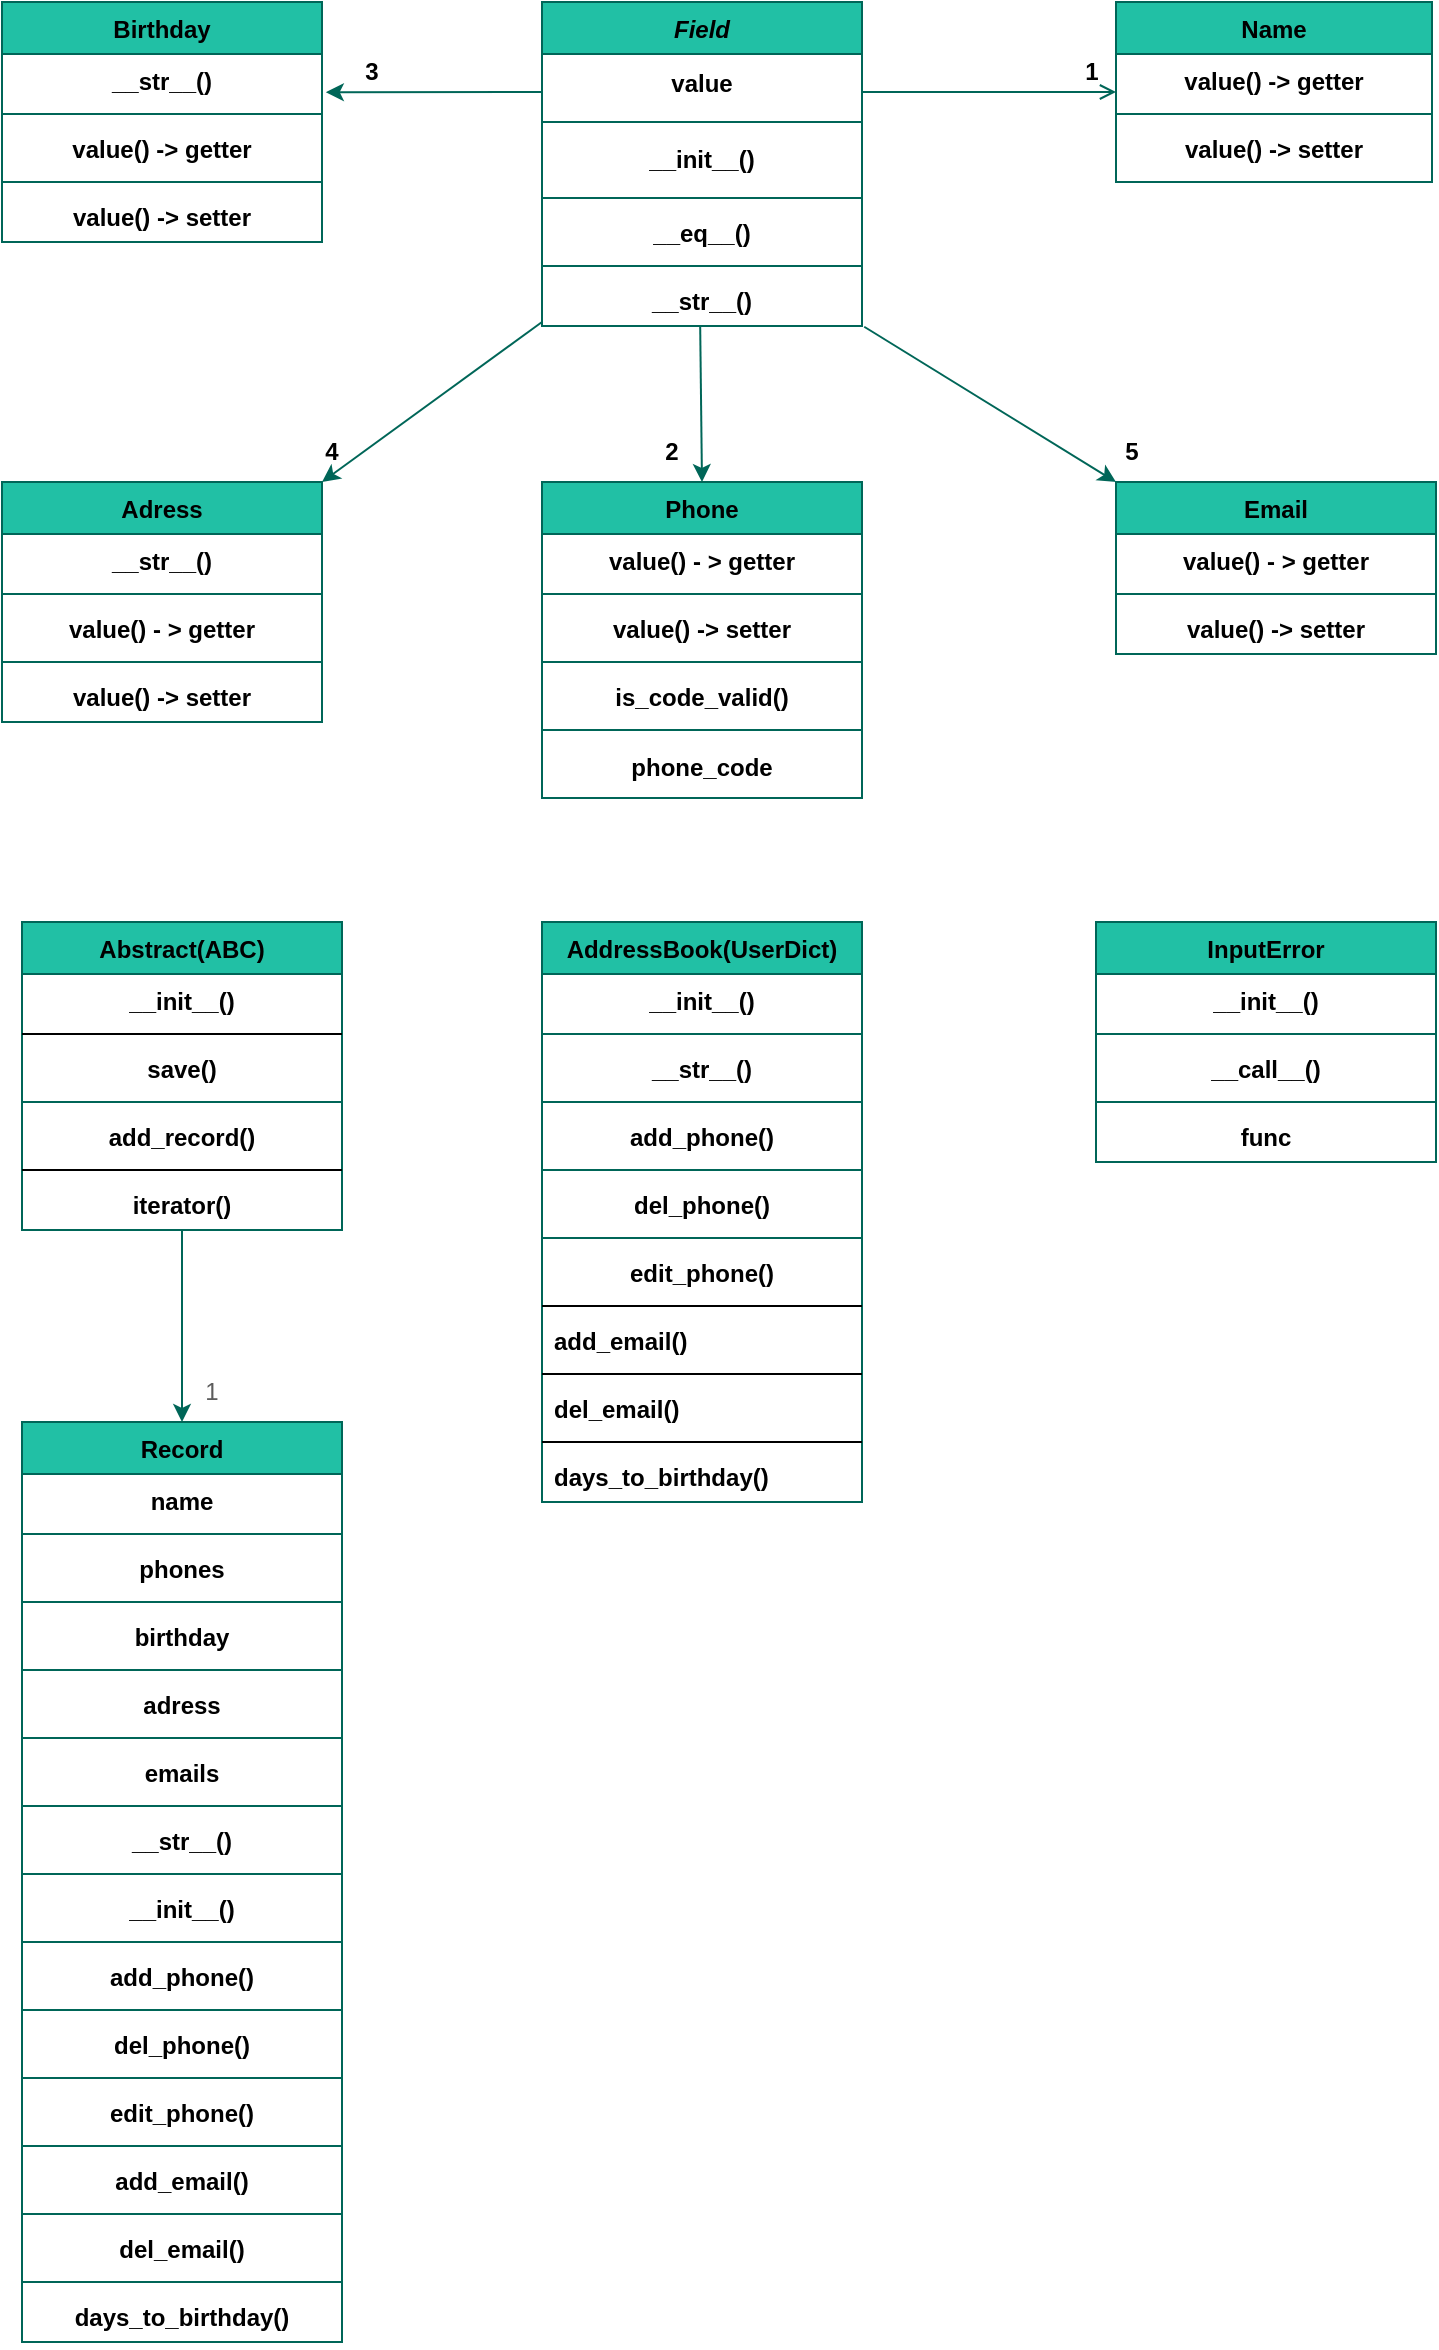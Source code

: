 <mxfile version="20.1.1" type="github" pages="2">
  <diagram id="C5RBs43oDa-KdzZeNtuy" name="adressbook">
    <mxGraphModel dx="1221" dy="681" grid="1" gridSize="10" guides="1" tooltips="1" connect="1" arrows="1" fold="1" page="1" pageScale="1" pageWidth="827" pageHeight="1169" math="0" shadow="0">
      <root>
        <mxCell id="WIyWlLk6GJQsqaUBKTNV-0" />
        <mxCell id="WIyWlLk6GJQsqaUBKTNV-1" parent="WIyWlLk6GJQsqaUBKTNV-0" />
        <mxCell id="zkfFHV4jXpPFQw0GAbJ--0" value="Field" style="swimlane;fontStyle=3;align=center;verticalAlign=top;childLayout=stackLayout;horizontal=1;startSize=26;horizontalStack=0;resizeParent=1;resizeLast=0;collapsible=1;marginBottom=0;rounded=0;shadow=0;strokeWidth=1;fillColor=#21C0A5;strokeColor=#006658;fontColor=#000000;" parent="WIyWlLk6GJQsqaUBKTNV-1" vertex="1">
          <mxGeometry x="380" y="120" width="160" height="162" as="geometry">
            <mxRectangle x="230" y="140" width="160" height="26" as="alternateBounds" />
          </mxGeometry>
        </mxCell>
        <mxCell id="pNJPkGUdPrsCtpf0vWuz-2" value="value" style="text;html=1;strokeColor=none;fillColor=none;align=center;verticalAlign=middle;whiteSpace=wrap;rounded=0;fontColor=#000000;fontStyle=1" parent="zkfFHV4jXpPFQw0GAbJ--0" vertex="1">
          <mxGeometry y="26" width="160" height="30" as="geometry" />
        </mxCell>
        <mxCell id="pNJPkGUdPrsCtpf0vWuz-9" value="" style="line;html=1;strokeWidth=1;align=left;verticalAlign=middle;spacingTop=-1;spacingLeft=3;spacingRight=3;rotatable=0;labelPosition=right;points=[];portConstraint=eastwest;fillColor=#21C0A5;strokeColor=#006658;fontColor=#000000;fontStyle=1" parent="zkfFHV4jXpPFQw0GAbJ--0" vertex="1">
          <mxGeometry y="56" width="160" height="8" as="geometry" />
        </mxCell>
        <mxCell id="pNJPkGUdPrsCtpf0vWuz-1" value="__init__()" style="text;html=1;strokeColor=none;fillColor=none;align=center;verticalAlign=middle;whiteSpace=wrap;rounded=0;fontColor=#000000;fontStyle=1" parent="zkfFHV4jXpPFQw0GAbJ--0" vertex="1">
          <mxGeometry y="64" width="160" height="30" as="geometry" />
        </mxCell>
        <mxCell id="pNJPkGUdPrsCtpf0vWuz-8" value="" style="line;html=1;strokeWidth=1;align=left;verticalAlign=middle;spacingTop=-1;spacingLeft=3;spacingRight=3;rotatable=0;labelPosition=right;points=[];portConstraint=eastwest;fillColor=#21C0A5;strokeColor=#006658;fontColor=#000000;fontStyle=1" parent="zkfFHV4jXpPFQw0GAbJ--0" vertex="1">
          <mxGeometry y="94" width="160" height="8" as="geometry" />
        </mxCell>
        <mxCell id="zkfFHV4jXpPFQw0GAbJ--3" value="__eq__()" style="text;align=center;verticalAlign=top;spacingLeft=4;spacingRight=4;overflow=hidden;rotatable=0;points=[[0,0.5],[1,0.5]];portConstraint=eastwest;rounded=0;shadow=0;html=0;fontColor=#000000;fontStyle=1" parent="zkfFHV4jXpPFQw0GAbJ--0" vertex="1">
          <mxGeometry y="102" width="160" height="26" as="geometry" />
        </mxCell>
        <mxCell id="pNJPkGUdPrsCtpf0vWuz-10" value="" style="line;html=1;strokeWidth=1;align=left;verticalAlign=middle;spacingTop=-1;spacingLeft=3;spacingRight=3;rotatable=0;labelPosition=right;points=[];portConstraint=eastwest;fillColor=#21C0A5;strokeColor=#006658;fontColor=#000000;fontStyle=1" parent="zkfFHV4jXpPFQw0GAbJ--0" vertex="1">
          <mxGeometry y="128" width="160" height="8" as="geometry" />
        </mxCell>
        <mxCell id="zkfFHV4jXpPFQw0GAbJ--1" value="__str__()" style="text;align=center;verticalAlign=top;spacingLeft=4;spacingRight=4;overflow=hidden;rotatable=0;points=[[0,0.5],[1,0.5]];portConstraint=eastwest;fontColor=#000000;fontStyle=1" parent="zkfFHV4jXpPFQw0GAbJ--0" vertex="1">
          <mxGeometry y="136" width="160" height="26" as="geometry" />
        </mxCell>
        <mxCell id="zkfFHV4jXpPFQw0GAbJ--6" value="Phone" style="swimlane;fontStyle=1;align=center;verticalAlign=top;childLayout=stackLayout;horizontal=1;startSize=26;horizontalStack=0;resizeParent=1;resizeLast=0;collapsible=1;marginBottom=0;rounded=0;shadow=0;strokeWidth=1;fillColor=#21C0A5;strokeColor=#006658;fontColor=#000000;" parent="WIyWlLk6GJQsqaUBKTNV-1" vertex="1">
          <mxGeometry x="380" y="360" width="160" height="158" as="geometry">
            <mxRectangle x="130" y="380" width="160" height="26" as="alternateBounds" />
          </mxGeometry>
        </mxCell>
        <mxCell id="zkfFHV4jXpPFQw0GAbJ--7" value="value() - &gt; getter" style="text;align=center;verticalAlign=top;spacingLeft=4;spacingRight=4;overflow=hidden;rotatable=0;points=[[0,0.5],[1,0.5]];portConstraint=eastwest;fontColor=#000000;fontStyle=1" parent="zkfFHV4jXpPFQw0GAbJ--6" vertex="1">
          <mxGeometry y="26" width="160" height="26" as="geometry" />
        </mxCell>
        <mxCell id="pNJPkGUdPrsCtpf0vWuz-11" value="" style="line;html=1;strokeWidth=1;align=left;verticalAlign=middle;spacingTop=-1;spacingLeft=3;spacingRight=3;rotatable=0;labelPosition=right;points=[];portConstraint=eastwest;fillColor=#21C0A5;strokeColor=#006658;fontColor=#000000;fontStyle=1" parent="zkfFHV4jXpPFQw0GAbJ--6" vertex="1">
          <mxGeometry y="52" width="160" height="8" as="geometry" />
        </mxCell>
        <mxCell id="zkfFHV4jXpPFQw0GAbJ--8" value="value() -&gt; setter" style="text;align=center;verticalAlign=top;spacingLeft=4;spacingRight=4;overflow=hidden;rotatable=0;points=[[0,0.5],[1,0.5]];portConstraint=eastwest;rounded=0;shadow=0;html=0;fontColor=#000000;fontStyle=1" parent="zkfFHV4jXpPFQw0GAbJ--6" vertex="1">
          <mxGeometry y="60" width="160" height="26" as="geometry" />
        </mxCell>
        <mxCell id="zkfFHV4jXpPFQw0GAbJ--9" value="" style="line;html=1;strokeWidth=1;align=left;verticalAlign=middle;spacingTop=-1;spacingLeft=3;spacingRight=3;rotatable=0;labelPosition=right;points=[];portConstraint=eastwest;fillColor=#21C0A5;strokeColor=#006658;fontColor=#000000;fontStyle=1" parent="zkfFHV4jXpPFQw0GAbJ--6" vertex="1">
          <mxGeometry y="86" width="160" height="8" as="geometry" />
        </mxCell>
        <mxCell id="pNJPkGUdPrsCtpf0vWuz-14" value="is_code_valid()" style="text;align=center;verticalAlign=top;spacingLeft=4;spacingRight=4;overflow=hidden;rotatable=0;points=[[0,0.5],[1,0.5]];portConstraint=eastwest;fontColor=#000000;fontStyle=1" parent="zkfFHV4jXpPFQw0GAbJ--6" vertex="1">
          <mxGeometry y="94" width="160" height="26" as="geometry" />
        </mxCell>
        <mxCell id="pNJPkGUdPrsCtpf0vWuz-55" value="" style="line;html=1;strokeWidth=1;align=left;verticalAlign=middle;spacingTop=-1;spacingLeft=3;spacingRight=3;rotatable=0;labelPosition=right;points=[];portConstraint=eastwest;fillColor=#21C0A5;strokeColor=#006658;fontColor=#000000;fontStyle=1" parent="zkfFHV4jXpPFQw0GAbJ--6" vertex="1">
          <mxGeometry y="120" width="160" height="8" as="geometry" />
        </mxCell>
        <mxCell id="pNJPkGUdPrsCtpf0vWuz-54" value="phone_code" style="text;html=1;strokeColor=none;fillColor=none;align=center;verticalAlign=middle;whiteSpace=wrap;rounded=0;sketch=0;fontColor=#000000;fontStyle=1" parent="zkfFHV4jXpPFQw0GAbJ--6" vertex="1">
          <mxGeometry y="128" width="160" height="30" as="geometry" />
        </mxCell>
        <mxCell id="zkfFHV4jXpPFQw0GAbJ--13" value="Birthday" style="swimlane;fontStyle=1;align=center;verticalAlign=top;childLayout=stackLayout;horizontal=1;startSize=26;horizontalStack=0;resizeParent=1;resizeLast=0;collapsible=1;marginBottom=0;rounded=0;shadow=0;strokeWidth=1;fillColor=#21C0A5;strokeColor=#006658;fontColor=#000000;" parent="WIyWlLk6GJQsqaUBKTNV-1" vertex="1">
          <mxGeometry x="110" y="120" width="160" height="120" as="geometry">
            <mxRectangle x="340" y="380" width="170" height="26" as="alternateBounds" />
          </mxGeometry>
        </mxCell>
        <mxCell id="zkfFHV4jXpPFQw0GAbJ--14" value="__str__()" style="text;align=center;verticalAlign=top;spacingLeft=4;spacingRight=4;overflow=hidden;rotatable=0;points=[[0,0.5],[1,0.5]];portConstraint=eastwest;fontColor=#000000;fontStyle=1" parent="zkfFHV4jXpPFQw0GAbJ--13" vertex="1">
          <mxGeometry y="26" width="160" height="26" as="geometry" />
        </mxCell>
        <mxCell id="zkfFHV4jXpPFQw0GAbJ--15" value="" style="line;html=1;strokeWidth=1;align=left;verticalAlign=middle;spacingTop=-1;spacingLeft=3;spacingRight=3;rotatable=0;labelPosition=right;points=[];portConstraint=eastwest;fillColor=#21C0A5;strokeColor=#006658;fontColor=#000000;fontStyle=1" parent="zkfFHV4jXpPFQw0GAbJ--13" vertex="1">
          <mxGeometry y="52" width="160" height="8" as="geometry" />
        </mxCell>
        <mxCell id="pNJPkGUdPrsCtpf0vWuz-23" value="value() -&gt; getter" style="text;align=center;verticalAlign=top;spacingLeft=4;spacingRight=4;overflow=hidden;rotatable=0;points=[[0,0.5],[1,0.5]];portConstraint=eastwest;fontColor=#000000;fontStyle=1" parent="zkfFHV4jXpPFQw0GAbJ--13" vertex="1">
          <mxGeometry y="60" width="160" height="26" as="geometry" />
        </mxCell>
        <mxCell id="pNJPkGUdPrsCtpf0vWuz-25" value="" style="line;html=1;strokeWidth=1;align=left;verticalAlign=middle;spacingTop=-1;spacingLeft=3;spacingRight=3;rotatable=0;labelPosition=right;points=[];portConstraint=eastwest;fillColor=#21C0A5;strokeColor=#006658;fontColor=#000000;fontStyle=1" parent="zkfFHV4jXpPFQw0GAbJ--13" vertex="1">
          <mxGeometry y="86" width="160" height="8" as="geometry" />
        </mxCell>
        <mxCell id="pNJPkGUdPrsCtpf0vWuz-24" value="value() -&gt; setter" style="text;align=center;verticalAlign=top;spacingLeft=4;spacingRight=4;overflow=hidden;rotatable=0;points=[[0,0.5],[1,0.5]];portConstraint=eastwest;fontColor=#000000;fontStyle=1" parent="zkfFHV4jXpPFQw0GAbJ--13" vertex="1">
          <mxGeometry y="94" width="160" height="26" as="geometry" />
        </mxCell>
        <mxCell id="zkfFHV4jXpPFQw0GAbJ--17" value="Name" style="swimlane;fontStyle=1;align=center;verticalAlign=top;childLayout=stackLayout;horizontal=1;startSize=26;horizontalStack=0;resizeParent=1;resizeLast=0;collapsible=1;marginBottom=0;rounded=0;shadow=0;strokeWidth=1;fillColor=#21C0A5;strokeColor=#006658;fontColor=#000000;" parent="WIyWlLk6GJQsqaUBKTNV-1" vertex="1">
          <mxGeometry x="667" y="120" width="158" height="90" as="geometry">
            <mxRectangle x="550" y="140" width="160" height="26" as="alternateBounds" />
          </mxGeometry>
        </mxCell>
        <mxCell id="zkfFHV4jXpPFQw0GAbJ--18" value="value() -&gt; getter" style="text;align=center;verticalAlign=top;spacingLeft=4;spacingRight=4;overflow=hidden;rotatable=0;points=[[0,0.5],[1,0.5]];portConstraint=eastwest;fontColor=#000000;fontStyle=1" parent="zkfFHV4jXpPFQw0GAbJ--17" vertex="1">
          <mxGeometry y="26" width="158" height="26" as="geometry" />
        </mxCell>
        <mxCell id="zkfFHV4jXpPFQw0GAbJ--23" value="" style="line;html=1;strokeWidth=1;align=left;verticalAlign=middle;spacingTop=-1;spacingLeft=3;spacingRight=3;rotatable=0;labelPosition=right;points=[];portConstraint=eastwest;fillColor=#21C0A5;strokeColor=#006658;fontColor=#000000;fontStyle=1" parent="zkfFHV4jXpPFQw0GAbJ--17" vertex="1">
          <mxGeometry y="52" width="158" height="8" as="geometry" />
        </mxCell>
        <mxCell id="zkfFHV4jXpPFQw0GAbJ--19" value="value() -&gt; setter" style="text;align=center;verticalAlign=top;spacingLeft=4;spacingRight=4;overflow=hidden;rotatable=0;points=[[0,0.5],[1,0.5]];portConstraint=eastwest;rounded=0;shadow=0;html=0;fontColor=#000000;fontStyle=1" parent="zkfFHV4jXpPFQw0GAbJ--17" vertex="1">
          <mxGeometry y="60" width="158" height="26" as="geometry" />
        </mxCell>
        <mxCell id="zkfFHV4jXpPFQw0GAbJ--26" value="" style="endArrow=open;shadow=0;strokeWidth=1;rounded=0;endFill=1;edgeStyle=elbowEdgeStyle;elbow=vertical;strokeColor=#006658;fontColor=#000000;fontStyle=1" parent="WIyWlLk6GJQsqaUBKTNV-1" source="zkfFHV4jXpPFQw0GAbJ--0" target="zkfFHV4jXpPFQw0GAbJ--17" edge="1">
          <mxGeometry x="0.5" y="41" relative="1" as="geometry">
            <mxPoint x="380" y="192" as="sourcePoint" />
            <mxPoint x="540" y="192" as="targetPoint" />
            <mxPoint x="-40" y="32" as="offset" />
          </mxGeometry>
        </mxCell>
        <mxCell id="zkfFHV4jXpPFQw0GAbJ--27" value="" style="resizable=0;align=left;verticalAlign=bottom;labelBackgroundColor=none;fontSize=12;fillColor=#21C0A5;strokeColor=#006658;fontColor=#000000;fontStyle=1" parent="zkfFHV4jXpPFQw0GAbJ--26" connectable="0" vertex="1">
          <mxGeometry x="-1" relative="1" as="geometry">
            <mxPoint y="4" as="offset" />
          </mxGeometry>
        </mxCell>
        <mxCell id="pNJPkGUdPrsCtpf0vWuz-12" value="2" style="text;html=1;strokeColor=none;fillColor=none;align=center;verticalAlign=middle;whiteSpace=wrap;rounded=0;fontColor=#000000;fontStyle=1" parent="WIyWlLk6GJQsqaUBKTNV-1" vertex="1">
          <mxGeometry x="440" y="340" width="10" height="10" as="geometry" />
        </mxCell>
        <mxCell id="pNJPkGUdPrsCtpf0vWuz-13" value="1" style="text;html=1;strokeColor=none;fillColor=none;align=center;verticalAlign=middle;whiteSpace=wrap;rounded=0;fontColor=#000000;fontStyle=1" parent="WIyWlLk6GJQsqaUBKTNV-1" vertex="1">
          <mxGeometry x="650" y="150" width="10" height="10" as="geometry" />
        </mxCell>
        <mxCell id="pNJPkGUdPrsCtpf0vWuz-27" value="" style="endArrow=classic;html=1;rounded=0;entryX=1.012;entryY=0.734;entryDx=0;entryDy=0;entryPerimeter=0;strokeColor=#006658;fontColor=#000000;fontStyle=1" parent="WIyWlLk6GJQsqaUBKTNV-1" target="zkfFHV4jXpPFQw0GAbJ--14" edge="1">
          <mxGeometry width="50" height="50" relative="1" as="geometry">
            <mxPoint x="380" y="165" as="sourcePoint" />
            <mxPoint x="334" y="164.63" as="targetPoint" />
          </mxGeometry>
        </mxCell>
        <mxCell id="pNJPkGUdPrsCtpf0vWuz-28" value="3" style="text;html=1;strokeColor=none;fillColor=none;align=center;verticalAlign=middle;whiteSpace=wrap;rounded=0;fontColor=#000000;fontStyle=1" parent="WIyWlLk6GJQsqaUBKTNV-1" vertex="1">
          <mxGeometry x="290" y="150" width="10" height="10" as="geometry" />
        </mxCell>
        <mxCell id="pNJPkGUdPrsCtpf0vWuz-31" value="" style="endArrow=classic;html=1;rounded=0;strokeColor=#006658;fontColor=#000000;entryX=1;entryY=0;entryDx=0;entryDy=0;fontStyle=1" parent="WIyWlLk6GJQsqaUBKTNV-1" target="pNJPkGUdPrsCtpf0vWuz-32" edge="1">
          <mxGeometry width="50" height="50" relative="1" as="geometry">
            <mxPoint x="380" y="280" as="sourcePoint" />
            <mxPoint x="300" y="360" as="targetPoint" />
          </mxGeometry>
        </mxCell>
        <mxCell id="pNJPkGUdPrsCtpf0vWuz-32" value="Adress" style="swimlane;fontStyle=1;align=center;verticalAlign=top;childLayout=stackLayout;horizontal=1;startSize=26;horizontalStack=0;resizeParent=1;resizeLast=0;collapsible=1;marginBottom=0;rounded=0;shadow=0;strokeWidth=1;fillColor=#21C0A5;strokeColor=#006658;fontColor=#000000;" parent="WIyWlLk6GJQsqaUBKTNV-1" vertex="1">
          <mxGeometry x="110" y="360" width="160" height="120" as="geometry">
            <mxRectangle x="130" y="380" width="160" height="26" as="alternateBounds" />
          </mxGeometry>
        </mxCell>
        <mxCell id="pNJPkGUdPrsCtpf0vWuz-36" value="__str__()" style="text;align=center;verticalAlign=top;spacingLeft=4;spacingRight=4;overflow=hidden;rotatable=0;points=[[0,0.5],[1,0.5]];portConstraint=eastwest;fontColor=#000000;fontStyle=1" parent="pNJPkGUdPrsCtpf0vWuz-32" vertex="1">
          <mxGeometry y="26" width="160" height="26" as="geometry" />
        </mxCell>
        <mxCell id="pNJPkGUdPrsCtpf0vWuz-38" value="" style="line;html=1;strokeWidth=1;align=left;verticalAlign=middle;spacingTop=-1;spacingLeft=3;spacingRight=3;rotatable=0;labelPosition=right;points=[];portConstraint=eastwest;fillColor=#21C0A5;strokeColor=#006658;fontColor=#000000;fontStyle=1" parent="pNJPkGUdPrsCtpf0vWuz-32" vertex="1">
          <mxGeometry y="52" width="160" height="8" as="geometry" />
        </mxCell>
        <mxCell id="pNJPkGUdPrsCtpf0vWuz-33" value="value() - &gt; getter" style="text;align=center;verticalAlign=top;spacingLeft=4;spacingRight=4;overflow=hidden;rotatable=0;points=[[0,0.5],[1,0.5]];portConstraint=eastwest;fontColor=#000000;fontStyle=1" parent="pNJPkGUdPrsCtpf0vWuz-32" vertex="1">
          <mxGeometry y="60" width="160" height="26" as="geometry" />
        </mxCell>
        <mxCell id="pNJPkGUdPrsCtpf0vWuz-35" value="" style="line;html=1;strokeWidth=1;align=left;verticalAlign=middle;spacingTop=-1;spacingLeft=3;spacingRight=3;rotatable=0;labelPosition=right;points=[];portConstraint=eastwest;fillColor=#21C0A5;strokeColor=#006658;fontColor=#000000;fontStyle=1" parent="pNJPkGUdPrsCtpf0vWuz-32" vertex="1">
          <mxGeometry y="86" width="160" height="8" as="geometry" />
        </mxCell>
        <mxCell id="pNJPkGUdPrsCtpf0vWuz-34" value="value() -&gt; setter" style="text;align=center;verticalAlign=top;spacingLeft=4;spacingRight=4;overflow=hidden;rotatable=0;points=[[0,0.5],[1,0.5]];portConstraint=eastwest;rounded=0;shadow=0;html=0;fontColor=#000000;fontStyle=1" parent="pNJPkGUdPrsCtpf0vWuz-32" vertex="1">
          <mxGeometry y="94" width="160" height="26" as="geometry" />
        </mxCell>
        <mxCell id="pNJPkGUdPrsCtpf0vWuz-39" value="Email" style="swimlane;fontStyle=1;align=center;verticalAlign=top;childLayout=stackLayout;horizontal=1;startSize=26;horizontalStack=0;resizeParent=1;resizeLast=0;collapsible=1;marginBottom=0;rounded=0;shadow=0;strokeWidth=1;fillColor=#21C0A5;strokeColor=#006658;fontColor=#000000;" parent="WIyWlLk6GJQsqaUBKTNV-1" vertex="1">
          <mxGeometry x="667" y="360" width="160" height="86" as="geometry">
            <mxRectangle x="130" y="380" width="160" height="26" as="alternateBounds" />
          </mxGeometry>
        </mxCell>
        <mxCell id="pNJPkGUdPrsCtpf0vWuz-40" value="value() - &gt; getter" style="text;align=center;verticalAlign=top;spacingLeft=4;spacingRight=4;overflow=hidden;rotatable=0;points=[[0,0.5],[1,0.5]];portConstraint=eastwest;fontColor=#000000;fontStyle=1" parent="pNJPkGUdPrsCtpf0vWuz-39" vertex="1">
          <mxGeometry y="26" width="160" height="26" as="geometry" />
        </mxCell>
        <mxCell id="pNJPkGUdPrsCtpf0vWuz-42" value="" style="line;html=1;strokeWidth=1;align=left;verticalAlign=middle;spacingTop=-1;spacingLeft=3;spacingRight=3;rotatable=0;labelPosition=right;points=[];portConstraint=eastwest;fillColor=#21C0A5;strokeColor=#006658;fontColor=#000000;fontStyle=1" parent="pNJPkGUdPrsCtpf0vWuz-39" vertex="1">
          <mxGeometry y="52" width="160" height="8" as="geometry" />
        </mxCell>
        <mxCell id="pNJPkGUdPrsCtpf0vWuz-41" value="value() -&gt; setter" style="text;align=center;verticalAlign=top;spacingLeft=4;spacingRight=4;overflow=hidden;rotatable=0;points=[[0,0.5],[1,0.5]];portConstraint=eastwest;rounded=0;shadow=0;html=0;fontColor=#000000;fontStyle=1" parent="pNJPkGUdPrsCtpf0vWuz-39" vertex="1">
          <mxGeometry y="60" width="160" height="26" as="geometry" />
        </mxCell>
        <mxCell id="pNJPkGUdPrsCtpf0vWuz-45" value="" style="endArrow=classic;html=1;rounded=0;entryX=0;entryY=0;entryDx=0;entryDy=0;strokeColor=#006658;fontColor=#000000;exitX=1.007;exitY=1.014;exitDx=0;exitDy=0;exitPerimeter=0;fontStyle=1" parent="WIyWlLk6GJQsqaUBKTNV-1" source="zkfFHV4jXpPFQw0GAbJ--1" target="pNJPkGUdPrsCtpf0vWuz-39" edge="1">
          <mxGeometry width="50" height="50" relative="1" as="geometry">
            <mxPoint x="574" y="280" as="sourcePoint" />
            <mxPoint x="634" y="360" as="targetPoint" />
            <Array as="points" />
          </mxGeometry>
        </mxCell>
        <mxCell id="pNJPkGUdPrsCtpf0vWuz-46" value="4" style="text;html=1;strokeColor=none;fillColor=none;align=center;verticalAlign=middle;whiteSpace=wrap;rounded=0;fontColor=#000000;fontStyle=1" parent="WIyWlLk6GJQsqaUBKTNV-1" vertex="1">
          <mxGeometry x="270" y="340" width="10" height="10" as="geometry" />
        </mxCell>
        <mxCell id="pNJPkGUdPrsCtpf0vWuz-47" value="5" style="text;html=1;strokeColor=none;fillColor=none;align=center;verticalAlign=middle;whiteSpace=wrap;rounded=0;fontColor=#000000;fontStyle=1" parent="WIyWlLk6GJQsqaUBKTNV-1" vertex="1">
          <mxGeometry x="670" y="340" width="10" height="10" as="geometry" />
        </mxCell>
        <mxCell id="pNJPkGUdPrsCtpf0vWuz-52" value="" style="endArrow=classic;html=1;rounded=1;sketch=0;fontColor=#000000;strokeColor=#006658;fillColor=#21C0A5;curved=0;entryX=0.5;entryY=0;entryDx=0;entryDy=0;fontStyle=1" parent="WIyWlLk6GJQsqaUBKTNV-1" target="zkfFHV4jXpPFQw0GAbJ--6" edge="1">
          <mxGeometry width="50" height="50" relative="1" as="geometry">
            <mxPoint x="459.09" y="282" as="sourcePoint" />
            <mxPoint x="459.09" y="353.455" as="targetPoint" />
          </mxGeometry>
        </mxCell>
        <mxCell id="pNJPkGUdPrsCtpf0vWuz-56" value="Record" style="swimlane;fontStyle=1;align=center;verticalAlign=top;childLayout=stackLayout;horizontal=1;startSize=26;horizontalStack=0;resizeParent=1;resizeLast=0;collapsible=1;marginBottom=0;rounded=0;shadow=0;strokeWidth=1;fillColor=#21C0A5;strokeColor=#006658;fontColor=#000000;" parent="WIyWlLk6GJQsqaUBKTNV-1" vertex="1">
          <mxGeometry x="120" y="830" width="160" height="460" as="geometry">
            <mxRectangle x="130" y="380" width="160" height="26" as="alternateBounds" />
          </mxGeometry>
        </mxCell>
        <mxCell id="pNJPkGUdPrsCtpf0vWuz-57" value="name" style="text;align=center;verticalAlign=top;spacingLeft=4;spacingRight=4;overflow=hidden;rotatable=0;points=[[0,0.5],[1,0.5]];portConstraint=eastwest;fontColor=#000000;fontStyle=1" parent="pNJPkGUdPrsCtpf0vWuz-56" vertex="1">
          <mxGeometry y="26" width="160" height="26" as="geometry" />
        </mxCell>
        <mxCell id="pNJPkGUdPrsCtpf0vWuz-64" value="" style="line;html=1;strokeWidth=1;align=left;verticalAlign=middle;spacingTop=-1;spacingLeft=3;spacingRight=3;rotatable=0;labelPosition=right;points=[];portConstraint=eastwest;fillColor=#21C0A5;strokeColor=#006658;fontColor=#000000;fontStyle=1" parent="pNJPkGUdPrsCtpf0vWuz-56" vertex="1">
          <mxGeometry y="52" width="160" height="8" as="geometry" />
        </mxCell>
        <mxCell id="pNJPkGUdPrsCtpf0vWuz-58" value="phones" style="text;align=center;verticalAlign=top;spacingLeft=4;spacingRight=4;overflow=hidden;rotatable=0;points=[[0,0.5],[1,0.5]];portConstraint=eastwest;rounded=0;shadow=0;html=0;fontColor=#000000;fontStyle=1" parent="pNJPkGUdPrsCtpf0vWuz-56" vertex="1">
          <mxGeometry y="60" width="160" height="26" as="geometry" />
        </mxCell>
        <mxCell id="pNJPkGUdPrsCtpf0vWuz-59" value="" style="line;html=1;strokeWidth=1;align=left;verticalAlign=middle;spacingTop=-1;spacingLeft=3;spacingRight=3;rotatable=0;labelPosition=right;points=[];portConstraint=eastwest;fillColor=#21C0A5;strokeColor=#006658;fontColor=#000000;fontStyle=1" parent="pNJPkGUdPrsCtpf0vWuz-56" vertex="1">
          <mxGeometry y="86" width="160" height="8" as="geometry" />
        </mxCell>
        <mxCell id="pNJPkGUdPrsCtpf0vWuz-60" value="birthday" style="text;align=center;verticalAlign=top;spacingLeft=4;spacingRight=4;overflow=hidden;rotatable=0;points=[[0,0.5],[1,0.5]];portConstraint=eastwest;fontColor=#000000;fontStyle=1" parent="pNJPkGUdPrsCtpf0vWuz-56" vertex="1">
          <mxGeometry y="94" width="160" height="26" as="geometry" />
        </mxCell>
        <mxCell id="pNJPkGUdPrsCtpf0vWuz-65" value="" style="line;html=1;strokeWidth=1;align=left;verticalAlign=middle;spacingTop=-1;spacingLeft=3;spacingRight=3;rotatable=0;labelPosition=right;points=[];portConstraint=eastwest;fillColor=#21C0A5;strokeColor=#006658;fontColor=#000000;fontStyle=1" parent="pNJPkGUdPrsCtpf0vWuz-56" vertex="1">
          <mxGeometry y="120" width="160" height="8" as="geometry" />
        </mxCell>
        <mxCell id="pNJPkGUdPrsCtpf0vWuz-61" value="adress" style="text;align=center;verticalAlign=top;spacingLeft=4;spacingRight=4;overflow=hidden;rotatable=0;points=[[0,0.5],[1,0.5]];portConstraint=eastwest;fontColor=#000000;fontStyle=1" parent="pNJPkGUdPrsCtpf0vWuz-56" vertex="1">
          <mxGeometry y="128" width="160" height="26" as="geometry" />
        </mxCell>
        <mxCell id="pNJPkGUdPrsCtpf0vWuz-66" value="" style="line;html=1;strokeWidth=1;align=left;verticalAlign=middle;spacingTop=-1;spacingLeft=3;spacingRight=3;rotatable=0;labelPosition=right;points=[];portConstraint=eastwest;fillColor=#21C0A5;strokeColor=#006658;fontColor=#000000;fontStyle=1" parent="pNJPkGUdPrsCtpf0vWuz-56" vertex="1">
          <mxGeometry y="154" width="160" height="8" as="geometry" />
        </mxCell>
        <mxCell id="pNJPkGUdPrsCtpf0vWuz-63" value="emails" style="text;align=center;verticalAlign=top;spacingLeft=4;spacingRight=4;overflow=hidden;rotatable=0;points=[[0,0.5],[1,0.5]];portConstraint=eastwest;fontColor=#000000;fontStyle=1" parent="pNJPkGUdPrsCtpf0vWuz-56" vertex="1">
          <mxGeometry y="162" width="160" height="26" as="geometry" />
        </mxCell>
        <mxCell id="pNJPkGUdPrsCtpf0vWuz-75" value="" style="line;html=1;strokeWidth=1;align=left;verticalAlign=middle;spacingTop=-1;spacingLeft=3;spacingRight=3;rotatable=0;labelPosition=right;points=[];portConstraint=eastwest;fillColor=#21C0A5;strokeColor=#006658;fontColor=#000000;fontStyle=1" parent="pNJPkGUdPrsCtpf0vWuz-56" vertex="1">
          <mxGeometry y="188" width="160" height="8" as="geometry" />
        </mxCell>
        <mxCell id="pNJPkGUdPrsCtpf0vWuz-68" value="__str__()" style="text;align=center;verticalAlign=top;spacingLeft=4;spacingRight=4;overflow=hidden;rotatable=0;points=[[0,0.5],[1,0.5]];portConstraint=eastwest;fontColor=#000000;fontStyle=1" parent="pNJPkGUdPrsCtpf0vWuz-56" vertex="1">
          <mxGeometry y="196" width="160" height="26" as="geometry" />
        </mxCell>
        <mxCell id="ReapDwDkx8Njc-mTdZk5-1" value="" style="line;html=1;strokeWidth=1;align=left;verticalAlign=middle;spacingTop=-1;spacingLeft=3;spacingRight=3;rotatable=0;labelPosition=right;points=[];portConstraint=eastwest;fillColor=#21C0A5;strokeColor=#006658;fontColor=#000000;fontStyle=1" vertex="1" parent="pNJPkGUdPrsCtpf0vWuz-56">
          <mxGeometry y="222" width="160" height="8" as="geometry" />
        </mxCell>
        <mxCell id="ReapDwDkx8Njc-mTdZk5-0" value="__init__()" style="text;align=center;verticalAlign=top;spacingLeft=4;spacingRight=4;overflow=hidden;rotatable=0;points=[[0,0.5],[1,0.5]];portConstraint=eastwest;fontColor=#000000;fontStyle=1" vertex="1" parent="pNJPkGUdPrsCtpf0vWuz-56">
          <mxGeometry y="230" width="160" height="26" as="geometry" />
        </mxCell>
        <mxCell id="pNJPkGUdPrsCtpf0vWuz-76" value="" style="line;html=1;strokeWidth=1;align=left;verticalAlign=middle;spacingTop=-1;spacingLeft=3;spacingRight=3;rotatable=0;labelPosition=right;points=[];portConstraint=eastwest;fillColor=#21C0A5;strokeColor=#006658;fontColor=#000000;fontStyle=1" parent="pNJPkGUdPrsCtpf0vWuz-56" vertex="1">
          <mxGeometry y="256" width="160" height="8" as="geometry" />
        </mxCell>
        <mxCell id="pNJPkGUdPrsCtpf0vWuz-67" value="add_phone()" style="text;align=center;verticalAlign=top;spacingLeft=4;spacingRight=4;overflow=hidden;rotatable=0;points=[[0,0.5],[1,0.5]];portConstraint=eastwest;fontColor=#000000;fontStyle=1" parent="pNJPkGUdPrsCtpf0vWuz-56" vertex="1">
          <mxGeometry y="264" width="160" height="26" as="geometry" />
        </mxCell>
        <mxCell id="pNJPkGUdPrsCtpf0vWuz-77" value="" style="line;html=1;strokeWidth=1;align=left;verticalAlign=middle;spacingTop=-1;spacingLeft=3;spacingRight=3;rotatable=0;labelPosition=right;points=[];portConstraint=eastwest;fillColor=#21C0A5;strokeColor=#006658;fontColor=#000000;fontStyle=1" parent="pNJPkGUdPrsCtpf0vWuz-56" vertex="1">
          <mxGeometry y="290" width="160" height="8" as="geometry" />
        </mxCell>
        <mxCell id="pNJPkGUdPrsCtpf0vWuz-70" value="del_phone()" style="text;align=center;verticalAlign=top;spacingLeft=4;spacingRight=4;overflow=hidden;rotatable=0;points=[[0,0.5],[1,0.5]];portConstraint=eastwest;fontColor=#000000;fontStyle=1" parent="pNJPkGUdPrsCtpf0vWuz-56" vertex="1">
          <mxGeometry y="298" width="160" height="26" as="geometry" />
        </mxCell>
        <mxCell id="pNJPkGUdPrsCtpf0vWuz-78" value="" style="line;html=1;strokeWidth=1;align=left;verticalAlign=middle;spacingTop=-1;spacingLeft=3;spacingRight=3;rotatable=0;labelPosition=right;points=[];portConstraint=eastwest;fillColor=#21C0A5;strokeColor=#006658;fontColor=#000000;fontStyle=1" parent="pNJPkGUdPrsCtpf0vWuz-56" vertex="1">
          <mxGeometry y="324" width="160" height="8" as="geometry" />
        </mxCell>
        <mxCell id="pNJPkGUdPrsCtpf0vWuz-69" value="edit_phone()" style="text;align=center;verticalAlign=top;spacingLeft=4;spacingRight=4;overflow=hidden;rotatable=0;points=[[0,0.5],[1,0.5]];portConstraint=eastwest;fontColor=#000000;fontStyle=1" parent="pNJPkGUdPrsCtpf0vWuz-56" vertex="1">
          <mxGeometry y="332" width="160" height="26" as="geometry" />
        </mxCell>
        <mxCell id="pNJPkGUdPrsCtpf0vWuz-79" value="" style="line;html=1;strokeWidth=1;align=left;verticalAlign=middle;spacingTop=-1;spacingLeft=3;spacingRight=3;rotatable=0;labelPosition=right;points=[];portConstraint=eastwest;fillColor=#21C0A5;strokeColor=#006658;fontColor=#000000;fontStyle=1" parent="pNJPkGUdPrsCtpf0vWuz-56" vertex="1">
          <mxGeometry y="358" width="160" height="8" as="geometry" />
        </mxCell>
        <mxCell id="pNJPkGUdPrsCtpf0vWuz-71" value="add_email()" style="text;align=center;verticalAlign=top;spacingLeft=4;spacingRight=4;overflow=hidden;rotatable=0;points=[[0,0.5],[1,0.5]];portConstraint=eastwest;fontColor=#000000;fontStyle=1" parent="pNJPkGUdPrsCtpf0vWuz-56" vertex="1">
          <mxGeometry y="366" width="160" height="26" as="geometry" />
        </mxCell>
        <mxCell id="pNJPkGUdPrsCtpf0vWuz-80" value="" style="line;html=1;strokeWidth=1;align=left;verticalAlign=middle;spacingTop=-1;spacingLeft=3;spacingRight=3;rotatable=0;labelPosition=right;points=[];portConstraint=eastwest;fillColor=#21C0A5;strokeColor=#006658;fontColor=#000000;fontStyle=1" parent="pNJPkGUdPrsCtpf0vWuz-56" vertex="1">
          <mxGeometry y="392" width="160" height="8" as="geometry" />
        </mxCell>
        <mxCell id="pNJPkGUdPrsCtpf0vWuz-72" value="del_email()" style="text;align=center;verticalAlign=top;spacingLeft=4;spacingRight=4;overflow=hidden;rotatable=0;points=[[0,0.5],[1,0.5]];portConstraint=eastwest;fontColor=#000000;fontStyle=1" parent="pNJPkGUdPrsCtpf0vWuz-56" vertex="1">
          <mxGeometry y="400" width="160" height="26" as="geometry" />
        </mxCell>
        <mxCell id="pNJPkGUdPrsCtpf0vWuz-81" value="" style="line;html=1;strokeWidth=1;align=left;verticalAlign=middle;spacingTop=-1;spacingLeft=3;spacingRight=3;rotatable=0;labelPosition=right;points=[];portConstraint=eastwest;fillColor=#21C0A5;strokeColor=#006658;fontColor=#000000;fontStyle=1" parent="pNJPkGUdPrsCtpf0vWuz-56" vertex="1">
          <mxGeometry y="426" width="160" height="8" as="geometry" />
        </mxCell>
        <mxCell id="pNJPkGUdPrsCtpf0vWuz-74" value="days_to_birthday()" style="text;align=center;verticalAlign=top;spacingLeft=4;spacingRight=4;overflow=hidden;rotatable=0;points=[[0,0.5],[1,0.5]];portConstraint=eastwest;fontColor=#000000;fontStyle=1" parent="pNJPkGUdPrsCtpf0vWuz-56" vertex="1">
          <mxGeometry y="434" width="160" height="26" as="geometry" />
        </mxCell>
        <mxCell id="pNJPkGUdPrsCtpf0vWuz-82" value="AddressBook(UserDict)" style="swimlane;fontStyle=1;align=center;verticalAlign=top;childLayout=stackLayout;horizontal=1;startSize=26;horizontalStack=0;resizeParent=1;resizeLast=0;collapsible=1;marginBottom=0;rounded=0;shadow=0;strokeWidth=1;fillColor=#21C0A5;strokeColor=#006658;fontColor=#000000;" parent="WIyWlLk6GJQsqaUBKTNV-1" vertex="1">
          <mxGeometry x="380" y="580" width="160" height="290" as="geometry">
            <mxRectangle x="130" y="380" width="160" height="26" as="alternateBounds" />
          </mxGeometry>
        </mxCell>
        <mxCell id="pNJPkGUdPrsCtpf0vWuz-83" value="__init__()" style="text;align=center;verticalAlign=top;spacingLeft=4;spacingRight=4;overflow=hidden;rotatable=0;points=[[0,0.5],[1,0.5]];portConstraint=eastwest;fontColor=#000000;fontStyle=1" parent="pNJPkGUdPrsCtpf0vWuz-82" vertex="1">
          <mxGeometry y="26" width="160" height="26" as="geometry" />
        </mxCell>
        <mxCell id="pNJPkGUdPrsCtpf0vWuz-89" value="" style="line;html=1;strokeWidth=1;align=left;verticalAlign=middle;spacingTop=-1;spacingLeft=3;spacingRight=3;rotatable=0;labelPosition=right;points=[];portConstraint=eastwest;fillColor=#21C0A5;strokeColor=#006658;fontColor=#000000;fontStyle=1" parent="pNJPkGUdPrsCtpf0vWuz-82" vertex="1">
          <mxGeometry y="52" width="160" height="8" as="geometry" />
        </mxCell>
        <mxCell id="pNJPkGUdPrsCtpf0vWuz-84" value="__str__()" style="text;align=center;verticalAlign=top;spacingLeft=4;spacingRight=4;overflow=hidden;rotatable=0;points=[[0,0.5],[1,0.5]];portConstraint=eastwest;rounded=0;shadow=0;html=0;fontColor=#000000;fontStyle=1" parent="pNJPkGUdPrsCtpf0vWuz-82" vertex="1">
          <mxGeometry y="60" width="160" height="26" as="geometry" />
        </mxCell>
        <mxCell id="pNJPkGUdPrsCtpf0vWuz-85" value="" style="line;html=1;strokeWidth=1;align=left;verticalAlign=middle;spacingTop=-1;spacingLeft=3;spacingRight=3;rotatable=0;labelPosition=right;points=[];portConstraint=eastwest;fillColor=#21C0A5;strokeColor=#006658;fontColor=#000000;fontStyle=1" parent="pNJPkGUdPrsCtpf0vWuz-82" vertex="1">
          <mxGeometry y="86" width="160" height="8" as="geometry" />
        </mxCell>
        <mxCell id="pNJPkGUdPrsCtpf0vWuz-86" value="add_phone()" style="text;align=center;verticalAlign=top;spacingLeft=4;spacingRight=4;overflow=hidden;rotatable=0;points=[[0,0.5],[1,0.5]];portConstraint=eastwest;fontColor=#000000;fontStyle=1" parent="pNJPkGUdPrsCtpf0vWuz-82" vertex="1">
          <mxGeometry y="94" width="160" height="26" as="geometry" />
        </mxCell>
        <mxCell id="pNJPkGUdPrsCtpf0vWuz-90" value="" style="line;html=1;strokeWidth=1;align=left;verticalAlign=middle;spacingTop=-1;spacingLeft=3;spacingRight=3;rotatable=0;labelPosition=right;points=[];portConstraint=eastwest;fillColor=#21C0A5;strokeColor=#006658;fontColor=#000000;fontStyle=1" parent="pNJPkGUdPrsCtpf0vWuz-82" vertex="1">
          <mxGeometry y="120" width="160" height="8" as="geometry" />
        </mxCell>
        <mxCell id="pNJPkGUdPrsCtpf0vWuz-87" value="del_phone()" style="text;align=center;verticalAlign=top;spacingLeft=4;spacingRight=4;overflow=hidden;rotatable=0;points=[[0,0.5],[1,0.5]];portConstraint=eastwest;fontColor=#000000;fontStyle=1" parent="pNJPkGUdPrsCtpf0vWuz-82" vertex="1">
          <mxGeometry y="128" width="160" height="26" as="geometry" />
        </mxCell>
        <mxCell id="pNJPkGUdPrsCtpf0vWuz-91" value="" style="line;html=1;strokeWidth=1;align=left;verticalAlign=middle;spacingTop=-1;spacingLeft=3;spacingRight=3;rotatable=0;labelPosition=right;points=[];portConstraint=eastwest;fillColor=#21C0A5;strokeColor=#006658;fontColor=#000000;fontStyle=1" parent="pNJPkGUdPrsCtpf0vWuz-82" vertex="1">
          <mxGeometry y="154" width="160" height="8" as="geometry" />
        </mxCell>
        <mxCell id="pNJPkGUdPrsCtpf0vWuz-88" value="edit_phone()" style="text;align=center;verticalAlign=top;spacingLeft=4;spacingRight=4;overflow=hidden;rotatable=0;points=[[0,0.5],[1,0.5]];portConstraint=eastwest;fontColor=#000000;fontStyle=1" parent="pNJPkGUdPrsCtpf0vWuz-82" vertex="1">
          <mxGeometry y="162" width="160" height="26" as="geometry" />
        </mxCell>
        <mxCell id="lYgVnphz4axl9kK2mHLU-13" value="" style="line;html=1;strokeWidth=1;align=left;verticalAlign=middle;spacingTop=-1;spacingLeft=3;spacingRight=3;rotatable=0;labelPosition=right;points=[];portConstraint=eastwest;fontStyle=1;fontColor=#000000;" vertex="1" parent="pNJPkGUdPrsCtpf0vWuz-82">
          <mxGeometry y="188" width="160" height="8" as="geometry" />
        </mxCell>
        <mxCell id="lYgVnphz4axl9kK2mHLU-8" value="add_email()" style="text;align=left;verticalAlign=top;spacingLeft=4;spacingRight=4;overflow=hidden;rotatable=0;points=[[0,0.5],[1,0.5]];portConstraint=eastwest;fontColor=#000000;fontStyle=1" vertex="1" parent="pNJPkGUdPrsCtpf0vWuz-82">
          <mxGeometry y="196" width="160" height="26" as="geometry" />
        </mxCell>
        <mxCell id="lYgVnphz4axl9kK2mHLU-12" value="" style="line;html=1;strokeWidth=1;align=left;verticalAlign=middle;spacingTop=-1;spacingLeft=3;spacingRight=3;rotatable=0;labelPosition=right;points=[];portConstraint=eastwest;fontStyle=1;fontColor=#000000;" vertex="1" parent="pNJPkGUdPrsCtpf0vWuz-82">
          <mxGeometry y="222" width="160" height="8" as="geometry" />
        </mxCell>
        <mxCell id="lYgVnphz4axl9kK2mHLU-9" value="del_email()" style="text;align=left;verticalAlign=top;spacingLeft=4;spacingRight=4;overflow=hidden;rotatable=0;points=[[0,0.5],[1,0.5]];portConstraint=eastwest;fontColor=#000000;fontStyle=1" vertex="1" parent="pNJPkGUdPrsCtpf0vWuz-82">
          <mxGeometry y="230" width="160" height="26" as="geometry" />
        </mxCell>
        <mxCell id="lYgVnphz4axl9kK2mHLU-14" value="" style="line;html=1;strokeWidth=1;align=left;verticalAlign=middle;spacingTop=-1;spacingLeft=3;spacingRight=3;rotatable=0;labelPosition=right;points=[];portConstraint=eastwest;fontStyle=1;fontColor=#000000;" vertex="1" parent="pNJPkGUdPrsCtpf0vWuz-82">
          <mxGeometry y="256" width="160" height="8" as="geometry" />
        </mxCell>
        <mxCell id="lYgVnphz4axl9kK2mHLU-10" value="days_to_birthday()" style="text;align=left;verticalAlign=top;spacingLeft=4;spacingRight=4;overflow=hidden;rotatable=0;points=[[0,0.5],[1,0.5]];portConstraint=eastwest;fontColor=#000000;fontStyle=1" vertex="1" parent="pNJPkGUdPrsCtpf0vWuz-82">
          <mxGeometry y="264" width="160" height="26" as="geometry" />
        </mxCell>
        <mxCell id="pNJPkGUdPrsCtpf0vWuz-92" value="InputError" style="swimlane;fontStyle=1;align=center;verticalAlign=top;childLayout=stackLayout;horizontal=1;startSize=26;horizontalStack=0;resizeParent=1;resizeLast=0;collapsible=1;marginBottom=0;rounded=0;shadow=0;strokeWidth=1;fillColor=#21C0A5;strokeColor=#006658;fontColor=#000000;" parent="WIyWlLk6GJQsqaUBKTNV-1" vertex="1">
          <mxGeometry x="657" y="580" width="170" height="120" as="geometry">
            <mxRectangle x="130" y="380" width="160" height="26" as="alternateBounds" />
          </mxGeometry>
        </mxCell>
        <mxCell id="pNJPkGUdPrsCtpf0vWuz-93" value="__init__()" style="text;align=center;verticalAlign=top;spacingLeft=4;spacingRight=4;overflow=hidden;rotatable=0;points=[[0,0.5],[1,0.5]];portConstraint=eastwest;fontColor=#000000;fontStyle=1" parent="pNJPkGUdPrsCtpf0vWuz-92" vertex="1">
          <mxGeometry y="26" width="170" height="26" as="geometry" />
        </mxCell>
        <mxCell id="pNJPkGUdPrsCtpf0vWuz-98" value="" style="line;html=1;strokeWidth=1;align=left;verticalAlign=middle;spacingTop=-1;spacingLeft=3;spacingRight=3;rotatable=0;labelPosition=right;points=[];portConstraint=eastwest;fillColor=#21C0A5;strokeColor=#006658;fontColor=#000000;fontStyle=1" parent="pNJPkGUdPrsCtpf0vWuz-92" vertex="1">
          <mxGeometry y="52" width="170" height="8" as="geometry" />
        </mxCell>
        <mxCell id="pNJPkGUdPrsCtpf0vWuz-94" value="__call__()" style="text;align=center;verticalAlign=top;spacingLeft=4;spacingRight=4;overflow=hidden;rotatable=0;points=[[0,0.5],[1,0.5]];portConstraint=eastwest;rounded=0;shadow=0;html=0;fontColor=#000000;fontStyle=1" parent="pNJPkGUdPrsCtpf0vWuz-92" vertex="1">
          <mxGeometry y="60" width="170" height="26" as="geometry" />
        </mxCell>
        <mxCell id="pNJPkGUdPrsCtpf0vWuz-95" value="" style="line;html=1;strokeWidth=1;align=left;verticalAlign=middle;spacingTop=-1;spacingLeft=3;spacingRight=3;rotatable=0;labelPosition=right;points=[];portConstraint=eastwest;fillColor=#21C0A5;strokeColor=#006658;fontColor=#000000;fontStyle=1" parent="pNJPkGUdPrsCtpf0vWuz-92" vertex="1">
          <mxGeometry y="86" width="170" height="8" as="geometry" />
        </mxCell>
        <mxCell id="pNJPkGUdPrsCtpf0vWuz-96" value="func" style="text;align=center;verticalAlign=top;spacingLeft=4;spacingRight=4;overflow=hidden;rotatable=0;points=[[0,0.5],[1,0.5]];portConstraint=eastwest;fontColor=#000000;fontStyle=1" parent="pNJPkGUdPrsCtpf0vWuz-92" vertex="1">
          <mxGeometry y="94" width="170" height="26" as="geometry" />
        </mxCell>
        <mxCell id="lYgVnphz4axl9kK2mHLU-0" value="Abstract(ABC)" style="swimlane;fontStyle=1;align=center;verticalAlign=top;childLayout=stackLayout;horizontal=1;startSize=26;horizontalStack=0;resizeParent=1;resizeLast=0;collapsible=1;marginBottom=0;rounded=0;shadow=0;strokeWidth=1;fillColor=#21C0A5;strokeColor=#006658;fontColor=#000000;" vertex="1" parent="WIyWlLk6GJQsqaUBKTNV-1">
          <mxGeometry x="120" y="580" width="160" height="154" as="geometry">
            <mxRectangle x="130" y="380" width="160" height="26" as="alternateBounds" />
          </mxGeometry>
        </mxCell>
        <mxCell id="lYgVnphz4axl9kK2mHLU-1" value="__init__()" style="text;align=center;verticalAlign=top;spacingLeft=4;spacingRight=4;overflow=hidden;rotatable=0;points=[[0,0.5],[1,0.5]];portConstraint=eastwest;fontColor=#000000;fontStyle=1" vertex="1" parent="lYgVnphz4axl9kK2mHLU-0">
          <mxGeometry y="26" width="160" height="26" as="geometry" />
        </mxCell>
        <mxCell id="lYgVnphz4axl9kK2mHLU-6" value="" style="line;html=1;strokeWidth=1;align=center;verticalAlign=middle;spacingTop=-1;spacingLeft=3;spacingRight=3;rotatable=0;labelPosition=right;points=[];portConstraint=eastwest;fontStyle=1;fontColor=#000000;" vertex="1" parent="lYgVnphz4axl9kK2mHLU-0">
          <mxGeometry y="52" width="160" height="8" as="geometry" />
        </mxCell>
        <mxCell id="lYgVnphz4axl9kK2mHLU-2" value="save()" style="text;align=center;verticalAlign=top;spacingLeft=4;spacingRight=4;overflow=hidden;rotatable=0;points=[[0,0.5],[1,0.5]];portConstraint=eastwest;rounded=0;shadow=0;html=0;fontColor=#000000;fontStyle=1" vertex="1" parent="lYgVnphz4axl9kK2mHLU-0">
          <mxGeometry y="60" width="160" height="26" as="geometry" />
        </mxCell>
        <mxCell id="lYgVnphz4axl9kK2mHLU-3" value="" style="line;html=1;strokeWidth=1;align=center;verticalAlign=middle;spacingTop=-1;spacingLeft=3;spacingRight=3;rotatable=0;labelPosition=right;points=[];portConstraint=eastwest;fillColor=#21C0A5;strokeColor=#006658;fontColor=#000000;fontStyle=1" vertex="1" parent="lYgVnphz4axl9kK2mHLU-0">
          <mxGeometry y="86" width="160" height="8" as="geometry" />
        </mxCell>
        <mxCell id="lYgVnphz4axl9kK2mHLU-4" value="add_record()" style="text;align=center;verticalAlign=top;spacingLeft=4;spacingRight=4;overflow=hidden;rotatable=0;points=[[0,0.5],[1,0.5]];portConstraint=eastwest;fontColor=#000000;fontStyle=1" vertex="1" parent="lYgVnphz4axl9kK2mHLU-0">
          <mxGeometry y="94" width="160" height="26" as="geometry" />
        </mxCell>
        <mxCell id="lYgVnphz4axl9kK2mHLU-7" value="" style="line;html=1;strokeWidth=1;align=center;verticalAlign=middle;spacingTop=-1;spacingLeft=3;spacingRight=3;rotatable=0;labelPosition=right;points=[];portConstraint=eastwest;fontStyle=1;fontColor=#000000;" vertex="1" parent="lYgVnphz4axl9kK2mHLU-0">
          <mxGeometry y="120" width="160" height="8" as="geometry" />
        </mxCell>
        <mxCell id="lYgVnphz4axl9kK2mHLU-5" value="iterator()" style="text;align=center;verticalAlign=top;spacingLeft=4;spacingRight=4;overflow=hidden;rotatable=0;points=[[0,0.5],[1,0.5]];portConstraint=eastwest;fontColor=#000000;fontStyle=1" vertex="1" parent="lYgVnphz4axl9kK2mHLU-0">
          <mxGeometry y="128" width="160" height="26" as="geometry" />
        </mxCell>
        <mxCell id="aFsAlPzr1ekMPwKFpbcX-0" value="" style="endArrow=classic;html=1;rounded=1;sketch=0;fontColor=#5C5C5C;strokeColor=#006658;fillColor=#21C0A5;curved=0;exitX=0;exitY=0.5;exitDx=0;exitDy=0;entryX=0.5;entryY=0;entryDx=0;entryDy=0;" edge="1" parent="WIyWlLk6GJQsqaUBKTNV-1" target="pNJPkGUdPrsCtpf0vWuz-56">
          <mxGeometry width="50" height="50" relative="1" as="geometry">
            <mxPoint x="200" y="734" as="sourcePoint" />
            <mxPoint x="220" y="783" as="targetPoint" />
          </mxGeometry>
        </mxCell>
        <mxCell id="aFsAlPzr1ekMPwKFpbcX-1" value="1" style="text;html=1;strokeColor=none;fillColor=none;align=center;verticalAlign=middle;whiteSpace=wrap;rounded=0;sketch=0;fontColor=#5C5C5C;" vertex="1" parent="WIyWlLk6GJQsqaUBKTNV-1">
          <mxGeometry x="210" y="810" width="10" height="10" as="geometry" />
        </mxCell>
      </root>
    </mxGraphModel>
  </diagram>
  <diagram id="u-BcNYPL3p04nUc49Dvd" name="notebook">
    <mxGraphModel dx="1038" dy="579" grid="1" gridSize="10" guides="1" tooltips="1" connect="1" arrows="1" fold="1" page="1" pageScale="1" pageWidth="827" pageHeight="1169" math="0" shadow="0">
      <root>
        <mxCell id="0" />
        <mxCell id="1" parent="0" />
        <mxCell id="5JTD5iIu0MiNvIoOPMVO-1" value="Field" style="swimlane;fontStyle=3;align=center;verticalAlign=top;childLayout=stackLayout;horizontal=1;startSize=26;horizontalStack=0;resizeParent=1;resizeLast=0;collapsible=1;marginBottom=0;rounded=0;shadow=0;strokeWidth=1;fillColor=#21C0A5;strokeColor=#006658;fontColor=#000000;" parent="1" vertex="1">
          <mxGeometry x="334" y="190" width="176" height="298" as="geometry">
            <mxRectangle x="230" y="140" width="160" height="26" as="alternateBounds" />
          </mxGeometry>
        </mxCell>
        <mxCell id="5JTD5iIu0MiNvIoOPMVO-2" value="value" style="text;html=1;strokeColor=none;fillColor=none;align=center;verticalAlign=middle;whiteSpace=wrap;rounded=0;fontColor=#000000;fontStyle=1" parent="5JTD5iIu0MiNvIoOPMVO-1" vertex="1">
          <mxGeometry y="26" width="176" height="30" as="geometry" />
        </mxCell>
        <mxCell id="5JTD5iIu0MiNvIoOPMVO-3" value="" style="line;html=1;strokeWidth=1;align=left;verticalAlign=middle;spacingTop=-1;spacingLeft=3;spacingRight=3;rotatable=0;labelPosition=right;points=[];portConstraint=eastwest;fillColor=#21C0A5;strokeColor=#006658;fontColor=#000000;fontStyle=1" parent="5JTD5iIu0MiNvIoOPMVO-1" vertex="1">
          <mxGeometry y="56" width="176" height="8" as="geometry" />
        </mxCell>
        <mxCell id="5JTD5iIu0MiNvIoOPMVO-4" value="__init__()" style="text;html=1;strokeColor=none;fillColor=none;align=center;verticalAlign=middle;whiteSpace=wrap;rounded=0;fontColor=#000000;fontStyle=1" parent="5JTD5iIu0MiNvIoOPMVO-1" vertex="1">
          <mxGeometry y="64" width="176" height="30" as="geometry" />
        </mxCell>
        <mxCell id="5JTD5iIu0MiNvIoOPMVO-5" value="" style="line;html=1;strokeWidth=1;align=left;verticalAlign=middle;spacingTop=-1;spacingLeft=3;spacingRight=3;rotatable=0;labelPosition=right;points=[];portConstraint=eastwest;fillColor=#21C0A5;strokeColor=#006658;fontColor=#000000;fontStyle=1" parent="5JTD5iIu0MiNvIoOPMVO-1" vertex="1">
          <mxGeometry y="94" width="176" height="8" as="geometry" />
        </mxCell>
        <mxCell id="5JTD5iIu0MiNvIoOPMVO-6" value="__eq__()" style="text;align=center;verticalAlign=top;spacingLeft=4;spacingRight=4;overflow=hidden;rotatable=0;points=[[0,0.5],[1,0.5]];portConstraint=eastwest;rounded=0;shadow=0;html=0;fontColor=#000000;fontStyle=1" parent="5JTD5iIu0MiNvIoOPMVO-1" vertex="1">
          <mxGeometry y="102" width="176" height="26" as="geometry" />
        </mxCell>
        <mxCell id="5JTD5iIu0MiNvIoOPMVO-7" value="" style="line;html=1;strokeWidth=1;align=left;verticalAlign=middle;spacingTop=-1;spacingLeft=3;spacingRight=3;rotatable=0;labelPosition=right;points=[];portConstraint=eastwest;fillColor=#21C0A5;strokeColor=#006658;fontColor=#000000;fontStyle=1" parent="5JTD5iIu0MiNvIoOPMVO-1" vertex="1">
          <mxGeometry y="128" width="176" height="8" as="geometry" />
        </mxCell>
        <mxCell id="5JTD5iIu0MiNvIoOPMVO-8" value="__str__()" style="text;align=center;verticalAlign=top;spacingLeft=4;spacingRight=4;overflow=hidden;rotatable=0;points=[[0,0.5],[1,0.5]];portConstraint=eastwest;fontColor=#000000;fontStyle=1" parent="5JTD5iIu0MiNvIoOPMVO-1" vertex="1">
          <mxGeometry y="136" width="176" height="26" as="geometry" />
        </mxCell>
        <mxCell id="5JTD5iIu0MiNvIoOPMVO-35" value="" style="line;html=1;strokeWidth=1;align=left;verticalAlign=middle;spacingTop=-1;spacingLeft=3;spacingRight=3;rotatable=0;labelPosition=right;points=[];portConstraint=eastwest;fontStyle=1;fontColor=#000000;fillColor=#21C0A5;strokeColor=#006658;" parent="5JTD5iIu0MiNvIoOPMVO-1" vertex="1">
          <mxGeometry y="162" width="176" height="8" as="geometry" />
        </mxCell>
        <mxCell id="5JTD5iIu0MiNvIoOPMVO-31" value="__lt__()" style="text;align=center;verticalAlign=top;spacingLeft=4;spacingRight=4;overflow=hidden;rotatable=0;points=[[0,0.5],[1,0.5]];portConstraint=eastwest;fontColor=#000000;fontStyle=1" parent="5JTD5iIu0MiNvIoOPMVO-1" vertex="1">
          <mxGeometry y="170" width="176" height="26" as="geometry" />
        </mxCell>
        <mxCell id="5JTD5iIu0MiNvIoOPMVO-36" value="" style="line;html=1;strokeWidth=1;align=left;verticalAlign=middle;spacingTop=-1;spacingLeft=3;spacingRight=3;rotatable=0;labelPosition=right;points=[];portConstraint=eastwest;fontStyle=1;fontColor=#000000;fillColor=#21C0A5;strokeColor=#006658;" parent="5JTD5iIu0MiNvIoOPMVO-1" vertex="1">
          <mxGeometry y="196" width="176" height="8" as="geometry" />
        </mxCell>
        <mxCell id="5JTD5iIu0MiNvIoOPMVO-32" value="__gt__()" style="text;align=center;verticalAlign=top;spacingLeft=4;spacingRight=4;overflow=hidden;rotatable=0;points=[[0,0.5],[1,0.5]];portConstraint=eastwest;fontColor=#000000;fontStyle=1" parent="5JTD5iIu0MiNvIoOPMVO-1" vertex="1">
          <mxGeometry y="204" width="176" height="26" as="geometry" />
        </mxCell>
        <mxCell id="5JTD5iIu0MiNvIoOPMVO-37" value="" style="line;html=1;strokeWidth=1;align=left;verticalAlign=middle;spacingTop=-1;spacingLeft=3;spacingRight=3;rotatable=0;labelPosition=right;points=[];portConstraint=eastwest;fontStyle=1;fontColor=#000000;fillColor=#21C0A5;strokeColor=#006658;" parent="5JTD5iIu0MiNvIoOPMVO-1" vertex="1">
          <mxGeometry y="230" width="176" height="8" as="geometry" />
        </mxCell>
        <mxCell id="5JTD5iIu0MiNvIoOPMVO-33" value="__le__()" style="text;align=center;verticalAlign=top;spacingLeft=4;spacingRight=4;overflow=hidden;rotatable=0;points=[[0,0.5],[1,0.5]];portConstraint=eastwest;fontColor=#000000;fontStyle=1" parent="5JTD5iIu0MiNvIoOPMVO-1" vertex="1">
          <mxGeometry y="238" width="176" height="26" as="geometry" />
        </mxCell>
        <mxCell id="5JTD5iIu0MiNvIoOPMVO-38" value="" style="line;html=1;strokeWidth=1;align=left;verticalAlign=middle;spacingTop=-1;spacingLeft=3;spacingRight=3;rotatable=0;labelPosition=right;points=[];portConstraint=eastwest;fontStyle=1;fontColor=#000000;fillColor=#21C0A5;strokeColor=#006658;" parent="5JTD5iIu0MiNvIoOPMVO-1" vertex="1">
          <mxGeometry y="264" width="176" height="8" as="geometry" />
        </mxCell>
        <mxCell id="5JTD5iIu0MiNvIoOPMVO-34" value="__ge__()" style="text;align=center;verticalAlign=top;spacingLeft=4;spacingRight=4;overflow=hidden;rotatable=0;points=[[0,0.5],[1,0.5]];portConstraint=eastwest;fontColor=#000000;fontStyle=1" parent="5JTD5iIu0MiNvIoOPMVO-1" vertex="1">
          <mxGeometry y="272" width="176" height="26" as="geometry" />
        </mxCell>
        <mxCell id="5JTD5iIu0MiNvIoOPMVO-9" value="NoteBook(UserDict)" style="swimlane;fontStyle=1;align=center;verticalAlign=top;childLayout=stackLayout;horizontal=1;startSize=26;horizontalStack=0;resizeParent=1;resizeLast=0;collapsible=1;marginBottom=0;rounded=0;shadow=0;strokeWidth=1;fillColor=#21C0A5;strokeColor=#006658;fontColor=#000000;" parent="1" vertex="1">
          <mxGeometry x="590" y="730" width="170" height="160" as="geometry">
            <mxRectangle x="130" y="380" width="160" height="26" as="alternateBounds" />
          </mxGeometry>
        </mxCell>
        <mxCell id="5JTD5iIu0MiNvIoOPMVO-10" value="__init__()" style="text;align=center;verticalAlign=top;spacingLeft=4;spacingRight=4;overflow=hidden;rotatable=0;points=[[0,0.5],[1,0.5]];portConstraint=eastwest;fontColor=#000000;fontStyle=1" parent="5JTD5iIu0MiNvIoOPMVO-9" vertex="1">
          <mxGeometry y="26" width="170" height="26" as="geometry" />
        </mxCell>
        <mxCell id="5JTD5iIu0MiNvIoOPMVO-11" value="" style="line;html=1;strokeWidth=1;align=left;verticalAlign=middle;spacingTop=-1;spacingLeft=3;spacingRight=3;rotatable=0;labelPosition=right;points=[];portConstraint=eastwest;fillColor=#21C0A5;strokeColor=#006658;fontColor=#000000;fontStyle=1" parent="5JTD5iIu0MiNvIoOPMVO-9" vertex="1">
          <mxGeometry y="52" width="170" height="8" as="geometry" />
        </mxCell>
        <mxCell id="5JTD5iIu0MiNvIoOPMVO-12" value="save()" style="text;align=center;verticalAlign=top;spacingLeft=4;spacingRight=4;overflow=hidden;rotatable=0;points=[[0,0.5],[1,0.5]];portConstraint=eastwest;rounded=0;shadow=0;html=0;fontColor=#000000;fontStyle=1" parent="5JTD5iIu0MiNvIoOPMVO-9" vertex="1">
          <mxGeometry y="60" width="170" height="26" as="geometry" />
        </mxCell>
        <mxCell id="5JTD5iIu0MiNvIoOPMVO-13" value="" style="line;html=1;strokeWidth=1;align=left;verticalAlign=middle;spacingTop=-1;spacingLeft=3;spacingRight=3;rotatable=0;labelPosition=right;points=[];portConstraint=eastwest;fillColor=#21C0A5;strokeColor=#006658;fontColor=#000000;fontStyle=1" parent="5JTD5iIu0MiNvIoOPMVO-9" vertex="1">
          <mxGeometry y="86" width="170" height="8" as="geometry" />
        </mxCell>
        <mxCell id="5JTD5iIu0MiNvIoOPMVO-14" value="filename" style="text;align=center;verticalAlign=top;spacingLeft=4;spacingRight=4;overflow=hidden;rotatable=0;points=[[0,0.5],[1,0.5]];portConstraint=eastwest;fontColor=#000000;fontStyle=1" parent="5JTD5iIu0MiNvIoOPMVO-9" vertex="1">
          <mxGeometry y="94" width="170" height="26" as="geometry" />
        </mxCell>
        <mxCell id="5JTD5iIu0MiNvIoOPMVO-17" value="" style="line;html=1;strokeWidth=1;align=left;verticalAlign=middle;spacingTop=-1;spacingLeft=3;spacingRight=3;rotatable=0;labelPosition=right;points=[];portConstraint=eastwest;fillColor=#21C0A5;strokeColor=#006658;fontColor=#000000;fontStyle=1" parent="5JTD5iIu0MiNvIoOPMVO-9" vertex="1">
          <mxGeometry y="120" width="170" height="8" as="geometry" />
        </mxCell>
        <mxCell id="5JTD5iIu0MiNvIoOPMVO-18" value="iterator()" style="text;align=center;verticalAlign=top;spacingLeft=4;spacingRight=4;overflow=hidden;rotatable=0;points=[[0,0.5],[1,0.5]];portConstraint=eastwest;fontColor=#000000;fontStyle=1" parent="5JTD5iIu0MiNvIoOPMVO-9" vertex="1">
          <mxGeometry y="128" width="170" height="26" as="geometry" />
        </mxCell>
        <mxCell id="5JTD5iIu0MiNvIoOPMVO-19" value="ExecDate" style="swimlane;fontStyle=1;align=center;verticalAlign=top;childLayout=stackLayout;horizontal=1;startSize=26;horizontalStack=0;resizeParent=1;resizeLast=0;collapsible=1;marginBottom=0;rounded=0;shadow=0;strokeWidth=1;fillColor=#21C0A5;strokeColor=#006658;fontColor=#000000;" parent="1" vertex="1">
          <mxGeometry x="80" y="190" width="170" height="120" as="geometry">
            <mxRectangle x="130" y="380" width="160" height="26" as="alternateBounds" />
          </mxGeometry>
        </mxCell>
        <mxCell id="5JTD5iIu0MiNvIoOPMVO-20" value="__str__()" style="text;align=center;verticalAlign=top;spacingLeft=4;spacingRight=4;overflow=hidden;rotatable=0;points=[[0,0.5],[1,0.5]];portConstraint=eastwest;fontColor=#000000;fontStyle=1" parent="5JTD5iIu0MiNvIoOPMVO-19" vertex="1">
          <mxGeometry y="26" width="170" height="26" as="geometry" />
        </mxCell>
        <mxCell id="5JTD5iIu0MiNvIoOPMVO-21" value="" style="line;html=1;strokeWidth=1;align=left;verticalAlign=middle;spacingTop=-1;spacingLeft=3;spacingRight=3;rotatable=0;labelPosition=right;points=[];portConstraint=eastwest;fillColor=#21C0A5;strokeColor=#006658;fontColor=#000000;fontStyle=1" parent="5JTD5iIu0MiNvIoOPMVO-19" vertex="1">
          <mxGeometry y="52" width="170" height="8" as="geometry" />
        </mxCell>
        <mxCell id="5JTD5iIu0MiNvIoOPMVO-22" value="value() - &gt; getter" style="text;align=center;verticalAlign=top;spacingLeft=4;spacingRight=4;overflow=hidden;rotatable=0;points=[[0,0.5],[1,0.5]];portConstraint=eastwest;fontColor=#000000;fontStyle=1" parent="5JTD5iIu0MiNvIoOPMVO-19" vertex="1">
          <mxGeometry y="60" width="170" height="26" as="geometry" />
        </mxCell>
        <mxCell id="5JTD5iIu0MiNvIoOPMVO-23" value="" style="line;html=1;strokeWidth=1;align=left;verticalAlign=middle;spacingTop=-1;spacingLeft=3;spacingRight=3;rotatable=0;labelPosition=right;points=[];portConstraint=eastwest;fillColor=#21C0A5;strokeColor=#006658;fontColor=#000000;fontStyle=1" parent="5JTD5iIu0MiNvIoOPMVO-19" vertex="1">
          <mxGeometry y="86" width="170" height="8" as="geometry" />
        </mxCell>
        <mxCell id="5JTD5iIu0MiNvIoOPMVO-24" value="value() -&gt; setter" style="text;align=center;verticalAlign=top;spacingLeft=4;spacingRight=4;overflow=hidden;rotatable=0;points=[[0,0.5],[1,0.5]];portConstraint=eastwest;rounded=0;shadow=0;html=0;fontColor=#000000;fontStyle=1" parent="5JTD5iIu0MiNvIoOPMVO-19" vertex="1">
          <mxGeometry y="94" width="170" height="26" as="geometry" />
        </mxCell>
        <mxCell id="5JTD5iIu0MiNvIoOPMVO-25" value="InputError" style="swimlane;fontStyle=1;align=center;verticalAlign=top;childLayout=stackLayout;horizontal=1;startSize=26;horizontalStack=0;resizeParent=1;resizeLast=0;collapsible=1;marginBottom=0;rounded=0;shadow=0;strokeWidth=1;fillColor=#21C0A5;strokeColor=#006658;fontColor=#000000;" parent="1" vertex="1">
          <mxGeometry x="334" y="730" width="176" height="120" as="geometry">
            <mxRectangle x="130" y="380" width="160" height="26" as="alternateBounds" />
          </mxGeometry>
        </mxCell>
        <mxCell id="5JTD5iIu0MiNvIoOPMVO-26" value="__init__()" style="text;align=center;verticalAlign=top;spacingLeft=4;spacingRight=4;overflow=hidden;rotatable=0;points=[[0,0.5],[1,0.5]];portConstraint=eastwest;fontColor=#000000;fontStyle=1" parent="5JTD5iIu0MiNvIoOPMVO-25" vertex="1">
          <mxGeometry y="26" width="176" height="26" as="geometry" />
        </mxCell>
        <mxCell id="5JTD5iIu0MiNvIoOPMVO-27" value="" style="line;html=1;strokeWidth=1;align=left;verticalAlign=middle;spacingTop=-1;spacingLeft=3;spacingRight=3;rotatable=0;labelPosition=right;points=[];portConstraint=eastwest;fillColor=#21C0A5;strokeColor=#006658;fontColor=#000000;fontStyle=1" parent="5JTD5iIu0MiNvIoOPMVO-25" vertex="1">
          <mxGeometry y="52" width="176" height="8" as="geometry" />
        </mxCell>
        <mxCell id="5JTD5iIu0MiNvIoOPMVO-28" value="__call__()" style="text;align=center;verticalAlign=top;spacingLeft=4;spacingRight=4;overflow=hidden;rotatable=0;points=[[0,0.5],[1,0.5]];portConstraint=eastwest;rounded=0;shadow=0;html=0;fontColor=#000000;fontStyle=1" parent="5JTD5iIu0MiNvIoOPMVO-25" vertex="1">
          <mxGeometry y="60" width="176" height="26" as="geometry" />
        </mxCell>
        <mxCell id="5JTD5iIu0MiNvIoOPMVO-29" value="" style="line;html=1;strokeWidth=1;align=left;verticalAlign=middle;spacingTop=-1;spacingLeft=3;spacingRight=3;rotatable=0;labelPosition=right;points=[];portConstraint=eastwest;fillColor=#21C0A5;strokeColor=#006658;fontColor=#000000;fontStyle=1" parent="5JTD5iIu0MiNvIoOPMVO-25" vertex="1">
          <mxGeometry y="86" width="176" height="8" as="geometry" />
        </mxCell>
        <mxCell id="5JTD5iIu0MiNvIoOPMVO-30" value="func" style="text;align=center;verticalAlign=top;spacingLeft=4;spacingRight=4;overflow=hidden;rotatable=0;points=[[0,0.5],[1,0.5]];portConstraint=eastwest;fontColor=#000000;fontStyle=1" parent="5JTD5iIu0MiNvIoOPMVO-25" vertex="1">
          <mxGeometry y="94" width="176" height="26" as="geometry" />
        </mxCell>
        <mxCell id="EjseAsPSy5GaD7T-eDMy-1" value="" style="endArrow=classic;html=1;rounded=1;sketch=0;fontColor=#000000;strokeColor=#006658;fillColor=#21C0A5;curved=0;exitX=0;exitY=0.5;exitDx=0;exitDy=0;fontStyle=1" parent="1" source="5JTD5iIu0MiNvIoOPMVO-2" edge="1">
          <mxGeometry width="50" height="50" relative="1" as="geometry">
            <mxPoint x="330" y="230" as="sourcePoint" />
            <mxPoint x="250" y="230" as="targetPoint" />
          </mxGeometry>
        </mxCell>
        <mxCell id="EjseAsPSy5GaD7T-eDMy-2" value="Tag" style="swimlane;fontStyle=1;align=center;verticalAlign=top;childLayout=stackLayout;horizontal=1;startSize=26;horizontalStack=0;resizeParent=1;resizeLast=0;collapsible=1;marginBottom=0;rounded=0;shadow=0;strokeWidth=1;fillColor=#21C0A5;strokeColor=#006658;fontColor=#000000;" parent="1" vertex="1">
          <mxGeometry x="590" y="190" width="170" height="120" as="geometry">
            <mxRectangle x="130" y="380" width="160" height="26" as="alternateBounds" />
          </mxGeometry>
        </mxCell>
        <mxCell id="EjseAsPSy5GaD7T-eDMy-3" value="__str__()" style="text;align=center;verticalAlign=top;spacingLeft=4;spacingRight=4;overflow=hidden;rotatable=0;points=[[0,0.5],[1,0.5]];portConstraint=eastwest;fontColor=#000000;fontStyle=1" parent="EjseAsPSy5GaD7T-eDMy-2" vertex="1">
          <mxGeometry y="26" width="170" height="26" as="geometry" />
        </mxCell>
        <mxCell id="EjseAsPSy5GaD7T-eDMy-4" value="" style="line;html=1;strokeWidth=1;align=left;verticalAlign=middle;spacingTop=-1;spacingLeft=3;spacingRight=3;rotatable=0;labelPosition=right;points=[];portConstraint=eastwest;fillColor=#21C0A5;strokeColor=#006658;fontColor=#000000;fontStyle=1" parent="EjseAsPSy5GaD7T-eDMy-2" vertex="1">
          <mxGeometry y="52" width="170" height="8" as="geometry" />
        </mxCell>
        <mxCell id="EjseAsPSy5GaD7T-eDMy-5" value="value() - &gt; getter" style="text;align=center;verticalAlign=top;spacingLeft=4;spacingRight=4;overflow=hidden;rotatable=0;points=[[0,0.5],[1,0.5]];portConstraint=eastwest;fontColor=#000000;fontStyle=1" parent="EjseAsPSy5GaD7T-eDMy-2" vertex="1">
          <mxGeometry y="60" width="170" height="26" as="geometry" />
        </mxCell>
        <mxCell id="EjseAsPSy5GaD7T-eDMy-6" value="" style="line;html=1;strokeWidth=1;align=left;verticalAlign=middle;spacingTop=-1;spacingLeft=3;spacingRight=3;rotatable=0;labelPosition=right;points=[];portConstraint=eastwest;fillColor=#21C0A5;strokeColor=#006658;fontColor=#000000;fontStyle=1" parent="EjseAsPSy5GaD7T-eDMy-2" vertex="1">
          <mxGeometry y="86" width="170" height="8" as="geometry" />
        </mxCell>
        <mxCell id="EjseAsPSy5GaD7T-eDMy-7" value="value() -&gt; setter" style="text;align=center;verticalAlign=top;spacingLeft=4;spacingRight=4;overflow=hidden;rotatable=0;points=[[0,0.5],[1,0.5]];portConstraint=eastwest;rounded=0;shadow=0;html=0;fontColor=#000000;fontStyle=1" parent="EjseAsPSy5GaD7T-eDMy-2" vertex="1">
          <mxGeometry y="94" width="170" height="26" as="geometry" />
        </mxCell>
        <mxCell id="EjseAsPSy5GaD7T-eDMy-12" value="" style="endArrow=classic;html=1;rounded=1;sketch=0;fontColor=#000000;strokeColor=#006658;fillColor=#21C0A5;curved=0;entryX=0;entryY=0.5;entryDx=0;entryDy=0;fontStyle=1" parent="1" target="EjseAsPSy5GaD7T-eDMy-3" edge="1">
          <mxGeometry width="50" height="50" relative="1" as="geometry">
            <mxPoint x="510" y="229" as="sourcePoint" />
            <mxPoint x="564" y="230" as="targetPoint" />
          </mxGeometry>
        </mxCell>
        <mxCell id="EjseAsPSy5GaD7T-eDMy-13" value="1" style="text;html=1;strokeColor=none;fillColor=none;align=center;verticalAlign=middle;whiteSpace=wrap;rounded=0;sketch=0;fontColor=#000000;fontStyle=1" parent="1" vertex="1">
          <mxGeometry x="260" y="210" width="10" height="10" as="geometry" />
        </mxCell>
        <mxCell id="EjseAsPSy5GaD7T-eDMy-14" value="2" style="text;html=1;strokeColor=none;fillColor=none;align=center;verticalAlign=middle;whiteSpace=wrap;rounded=0;sketch=0;fontColor=#000000;fontStyle=1" parent="1" vertex="1">
          <mxGeometry x="560" y="210" width="10" height="10" as="geometry" />
        </mxCell>
        <mxCell id="EjseAsPSy5GaD7T-eDMy-15" value="Text" style="swimlane;fontStyle=1;align=center;verticalAlign=top;childLayout=stackLayout;horizontal=1;startSize=26;horizontalStack=0;resizeParent=1;resizeLast=0;collapsible=1;marginBottom=0;rounded=0;shadow=0;strokeWidth=1;fillColor=#21C0A5;strokeColor=#006658;fontColor=#000000;" parent="1" vertex="1">
          <mxGeometry x="334" y="560" width="176" height="120" as="geometry">
            <mxRectangle x="130" y="380" width="160" height="26" as="alternateBounds" />
          </mxGeometry>
        </mxCell>
        <mxCell id="EjseAsPSy5GaD7T-eDMy-16" value="__str__()" style="text;align=center;verticalAlign=top;spacingLeft=4;spacingRight=4;overflow=hidden;rotatable=0;points=[[0,0.5],[1,0.5]];portConstraint=eastwest;fontColor=#000000;fontStyle=1" parent="EjseAsPSy5GaD7T-eDMy-15" vertex="1">
          <mxGeometry y="26" width="176" height="26" as="geometry" />
        </mxCell>
        <mxCell id="EjseAsPSy5GaD7T-eDMy-17" value="" style="line;html=1;strokeWidth=1;align=left;verticalAlign=middle;spacingTop=-1;spacingLeft=3;spacingRight=3;rotatable=0;labelPosition=right;points=[];portConstraint=eastwest;fillColor=#21C0A5;strokeColor=#006658;fontColor=#000000;fontStyle=1" parent="EjseAsPSy5GaD7T-eDMy-15" vertex="1">
          <mxGeometry y="52" width="176" height="8" as="geometry" />
        </mxCell>
        <mxCell id="EjseAsPSy5GaD7T-eDMy-18" value="value() - &gt; getter" style="text;align=center;verticalAlign=top;spacingLeft=4;spacingRight=4;overflow=hidden;rotatable=0;points=[[0,0.5],[1,0.5]];portConstraint=eastwest;fontColor=#000000;fontStyle=1" parent="EjseAsPSy5GaD7T-eDMy-15" vertex="1">
          <mxGeometry y="60" width="176" height="26" as="geometry" />
        </mxCell>
        <mxCell id="EjseAsPSy5GaD7T-eDMy-19" value="" style="line;html=1;strokeWidth=1;align=left;verticalAlign=middle;spacingTop=-1;spacingLeft=3;spacingRight=3;rotatable=0;labelPosition=right;points=[];portConstraint=eastwest;fillColor=#21C0A5;strokeColor=#006658;fontColor=#000000;fontStyle=1" parent="EjseAsPSy5GaD7T-eDMy-15" vertex="1">
          <mxGeometry y="86" width="176" height="8" as="geometry" />
        </mxCell>
        <mxCell id="EjseAsPSy5GaD7T-eDMy-20" value="value() -&gt; setter" style="text;align=center;verticalAlign=top;spacingLeft=4;spacingRight=4;overflow=hidden;rotatable=0;points=[[0,0.5],[1,0.5]];portConstraint=eastwest;rounded=0;shadow=0;html=0;fontColor=#000000;fontStyle=1" parent="EjseAsPSy5GaD7T-eDMy-15" vertex="1">
          <mxGeometry y="94" width="176" height="26" as="geometry" />
        </mxCell>
        <mxCell id="EjseAsPSy5GaD7T-eDMy-21" value="" style="endArrow=classic;html=1;rounded=1;sketch=0;fontColor=#000000;strokeColor=#006658;fillColor=#21C0A5;curved=0;exitX=0;exitY=0.5;exitDx=0;exitDy=0;fontStyle=1" parent="1" edge="1">
          <mxGeometry width="50" height="50" relative="1" as="geometry">
            <mxPoint x="420" y="488" as="sourcePoint" />
            <mxPoint x="420" y="560" as="targetPoint" />
          </mxGeometry>
        </mxCell>
        <mxCell id="EjseAsPSy5GaD7T-eDMy-22" value="3" style="text;html=1;strokeColor=none;fillColor=none;align=center;verticalAlign=middle;whiteSpace=wrap;rounded=0;sketch=0;fontColor=#000000;fontStyle=1" parent="1" vertex="1">
          <mxGeometry x="400" y="540" width="10" height="10" as="geometry" />
        </mxCell>
        <mxCell id="PSTiYuwyGDcn3rw7qnqX-1" value="Note" style="swimlane;fontStyle=1;align=center;verticalAlign=top;childLayout=stackLayout;horizontal=1;startSize=26;horizontalStack=0;resizeParent=1;resizeLast=0;collapsible=1;marginBottom=0;rounded=0;shadow=0;strokeWidth=1;fillColor=#21C0A5;strokeColor=#006658;fontColor=#000000;" parent="1" vertex="1">
          <mxGeometry x="80" y="940" width="170" height="290" as="geometry">
            <mxRectangle x="130" y="380" width="160" height="26" as="alternateBounds" />
          </mxGeometry>
        </mxCell>
        <mxCell id="PSTiYuwyGDcn3rw7qnqX-2" value="id" style="text;align=center;verticalAlign=top;spacingLeft=4;spacingRight=4;overflow=hidden;rotatable=0;points=[[0,0.5],[1,0.5]];portConstraint=eastwest;fontColor=#000000;fontStyle=1" parent="PSTiYuwyGDcn3rw7qnqX-1" vertex="1">
          <mxGeometry y="26" width="170" height="26" as="geometry" />
        </mxCell>
        <mxCell id="PSTiYuwyGDcn3rw7qnqX-3" value="" style="line;html=1;strokeWidth=1;align=left;verticalAlign=middle;spacingTop=-1;spacingLeft=3;spacingRight=3;rotatable=0;labelPosition=right;points=[];portConstraint=eastwest;fillColor=#21C0A5;strokeColor=#006658;fontColor=#000000;fontStyle=1" parent="PSTiYuwyGDcn3rw7qnqX-1" vertex="1">
          <mxGeometry y="52" width="170" height="8" as="geometry" />
        </mxCell>
        <mxCell id="PSTiYuwyGDcn3rw7qnqX-4" value="is_done" style="text;align=center;verticalAlign=top;spacingLeft=4;spacingRight=4;overflow=hidden;rotatable=0;points=[[0,0.5],[1,0.5]];portConstraint=eastwest;rounded=0;shadow=0;html=0;fontColor=#000000;fontStyle=1" parent="PSTiYuwyGDcn3rw7qnqX-1" vertex="1">
          <mxGeometry y="60" width="170" height="26" as="geometry" />
        </mxCell>
        <mxCell id="PSTiYuwyGDcn3rw7qnqX-5" value="" style="line;html=1;strokeWidth=1;align=left;verticalAlign=middle;spacingTop=-1;spacingLeft=3;spacingRight=3;rotatable=0;labelPosition=right;points=[];portConstraint=eastwest;fillColor=#21C0A5;strokeColor=#006658;fontColor=#000000;fontStyle=1" parent="PSTiYuwyGDcn3rw7qnqX-1" vertex="1">
          <mxGeometry y="86" width="170" height="8" as="geometry" />
        </mxCell>
        <mxCell id="PSTiYuwyGDcn3rw7qnqX-6" value="exec_date" style="text;align=center;verticalAlign=top;spacingLeft=4;spacingRight=4;overflow=hidden;rotatable=0;points=[[0,0.5],[1,0.5]];portConstraint=eastwest;fontColor=#000000;fontStyle=1" parent="PSTiYuwyGDcn3rw7qnqX-1" vertex="1">
          <mxGeometry y="94" width="170" height="26" as="geometry" />
        </mxCell>
        <mxCell id="PSTiYuwyGDcn3rw7qnqX-7" value="" style="line;html=1;strokeWidth=1;align=left;verticalAlign=middle;spacingTop=-1;spacingLeft=3;spacingRight=3;rotatable=0;labelPosition=right;points=[];portConstraint=eastwest;fillColor=#21C0A5;strokeColor=#006658;fontColor=#000000;fontStyle=1" parent="PSTiYuwyGDcn3rw7qnqX-1" vertex="1">
          <mxGeometry y="120" width="170" height="8" as="geometry" />
        </mxCell>
        <mxCell id="PSTiYuwyGDcn3rw7qnqX-8" value="tags" style="text;align=center;verticalAlign=top;spacingLeft=4;spacingRight=4;overflow=hidden;rotatable=0;points=[[0,0.5],[1,0.5]];portConstraint=eastwest;fontColor=#000000;fontStyle=1" parent="PSTiYuwyGDcn3rw7qnqX-1" vertex="1">
          <mxGeometry y="128" width="170" height="26" as="geometry" />
        </mxCell>
        <mxCell id="PSTiYuwyGDcn3rw7qnqX-9" value="" style="line;html=1;strokeWidth=1;align=left;verticalAlign=middle;spacingTop=-1;spacingLeft=3;spacingRight=3;rotatable=0;labelPosition=right;points=[];portConstraint=eastwest;fillColor=#21C0A5;strokeColor=#006658;fontColor=#000000;fontStyle=1" parent="PSTiYuwyGDcn3rw7qnqX-1" vertex="1">
          <mxGeometry y="154" width="170" height="8" as="geometry" />
        </mxCell>
        <mxCell id="PSTiYuwyGDcn3rw7qnqX-10" value="text" style="text;align=center;verticalAlign=top;spacingLeft=4;spacingRight=4;overflow=hidden;rotatable=0;points=[[0,0.5],[1,0.5]];portConstraint=eastwest;fontColor=#000000;fontStyle=1" parent="PSTiYuwyGDcn3rw7qnqX-1" vertex="1">
          <mxGeometry y="162" width="170" height="26" as="geometry" />
        </mxCell>
        <mxCell id="PSTiYuwyGDcn3rw7qnqX-11" value="" style="line;html=1;strokeWidth=1;align=left;verticalAlign=middle;spacingTop=-1;spacingLeft=3;spacingRight=3;rotatable=0;labelPosition=right;points=[];portConstraint=eastwest;fillColor=#21C0A5;strokeColor=#006658;fontColor=#000000;fontStyle=1" parent="PSTiYuwyGDcn3rw7qnqX-1" vertex="1">
          <mxGeometry y="188" width="170" height="8" as="geometry" />
        </mxCell>
        <mxCell id="xINt_F3DOFiU9wDipYiQ-3" value="__init__()" style="text;align=center;verticalAlign=top;spacingLeft=4;spacingRight=4;overflow=hidden;rotatable=0;points=[[0,0.5],[1,0.5]];portConstraint=eastwest;fontColor=#000000;fontStyle=1" vertex="1" parent="PSTiYuwyGDcn3rw7qnqX-1">
          <mxGeometry y="196" width="170" height="26" as="geometry" />
        </mxCell>
        <mxCell id="xINt_F3DOFiU9wDipYiQ-4" value="" style="line;html=1;strokeWidth=1;align=left;verticalAlign=middle;spacingTop=-1;spacingLeft=3;spacingRight=3;rotatable=0;labelPosition=right;points=[];portConstraint=eastwest;fillColor=#21C0A5;strokeColor=#006658;fontColor=#000000;fontStyle=1" vertex="1" parent="PSTiYuwyGDcn3rw7qnqX-1">
          <mxGeometry y="222" width="170" height="8" as="geometry" />
        </mxCell>
        <mxCell id="PSTiYuwyGDcn3rw7qnqX-12" value="__str__()" style="text;align=center;verticalAlign=top;spacingLeft=4;spacingRight=4;overflow=hidden;rotatable=0;points=[[0,0.5],[1,0.5]];portConstraint=eastwest;fontColor=#000000;fontStyle=1" parent="PSTiYuwyGDcn3rw7qnqX-1" vertex="1">
          <mxGeometry y="230" width="170" height="26" as="geometry" />
        </mxCell>
        <mxCell id="PSTiYuwyGDcn3rw7qnqX-13" value="" style="line;html=1;strokeWidth=1;align=left;verticalAlign=middle;spacingTop=-1;spacingLeft=3;spacingRight=3;rotatable=0;labelPosition=right;points=[];portConstraint=eastwest;fillColor=#21C0A5;strokeColor=#006658;fontColor=#000000;fontStyle=1" parent="PSTiYuwyGDcn3rw7qnqX-1" vertex="1">
          <mxGeometry y="256" width="170" height="8" as="geometry" />
        </mxCell>
        <mxCell id="PSTiYuwyGDcn3rw7qnqX-14" value="hyphenation_string()" style="text;align=center;verticalAlign=top;spacingLeft=4;spacingRight=4;overflow=hidden;rotatable=0;points=[[0,0.5],[1,0.5]];portConstraint=eastwest;fontColor=#000000;fontStyle=1" parent="PSTiYuwyGDcn3rw7qnqX-1" vertex="1">
          <mxGeometry y="264" width="170" height="26" as="geometry" />
        </mxCell>
        <mxCell id="5yaJJD_YHl_P_kBjMzMM-1" value="Abstract(ABC)" style="swimlane;fontStyle=1;align=center;verticalAlign=top;childLayout=stackLayout;horizontal=1;startSize=26;horizontalStack=0;resizeParent=1;resizeLast=0;collapsible=1;marginBottom=0;rounded=0;shadow=0;strokeWidth=1;fillColor=#21C0A5;strokeColor=#006658;fontColor=#000000;" vertex="1" parent="1">
          <mxGeometry x="80" y="730" width="170" height="120" as="geometry">
            <mxRectangle x="130" y="380" width="160" height="26" as="alternateBounds" />
          </mxGeometry>
        </mxCell>
        <mxCell id="5yaJJD_YHl_P_kBjMzMM-2" value="__init__()" style="text;align=left;verticalAlign=top;spacingLeft=4;spacingRight=4;overflow=hidden;rotatable=0;points=[[0,0.5],[1,0.5]];portConstraint=eastwest;fontColor=#000000;fontStyle=1" vertex="1" parent="5yaJJD_YHl_P_kBjMzMM-1">
          <mxGeometry y="26" width="170" height="26" as="geometry" />
        </mxCell>
        <mxCell id="5yaJJD_YHl_P_kBjMzMM-7" value="" style="line;html=1;strokeWidth=1;align=left;verticalAlign=middle;spacingTop=-1;spacingLeft=3;spacingRight=3;rotatable=0;labelPosition=right;points=[];portConstraint=eastwest;fillColor=#21C0A5;strokeColor=#006658;fontColor=#000000;fontStyle=1" vertex="1" parent="5yaJJD_YHl_P_kBjMzMM-1">
          <mxGeometry y="52" width="170" height="8" as="geometry" />
        </mxCell>
        <mxCell id="5yaJJD_YHl_P_kBjMzMM-3" value="__str__()" style="text;align=left;verticalAlign=top;spacingLeft=4;spacingRight=4;overflow=hidden;rotatable=0;points=[[0,0.5],[1,0.5]];portConstraint=eastwest;rounded=0;shadow=0;html=0;fontColor=#000000;fontStyle=1" vertex="1" parent="5yaJJD_YHl_P_kBjMzMM-1">
          <mxGeometry y="60" width="170" height="26" as="geometry" />
        </mxCell>
        <mxCell id="5yaJJD_YHl_P_kBjMzMM-4" value="" style="line;html=1;strokeWidth=1;align=left;verticalAlign=middle;spacingTop=-1;spacingLeft=3;spacingRight=3;rotatable=0;labelPosition=right;points=[];portConstraint=eastwest;fillColor=#21C0A5;strokeColor=#006658;fontColor=#000000;fontStyle=1" vertex="1" parent="5yaJJD_YHl_P_kBjMzMM-1">
          <mxGeometry y="86" width="170" height="8" as="geometry" />
        </mxCell>
        <mxCell id="5yaJJD_YHl_P_kBjMzMM-5" value="hyphenation_string()" style="text;align=left;verticalAlign=top;spacingLeft=4;spacingRight=4;overflow=hidden;rotatable=0;points=[[0,0.5],[1,0.5]];portConstraint=eastwest;fontColor=#000000;fontStyle=1" vertex="1" parent="5yaJJD_YHl_P_kBjMzMM-1">
          <mxGeometry y="94" width="170" height="26" as="geometry" />
        </mxCell>
        <mxCell id="4ZGgWKRUVDteaKkJZVRQ-1" value="" style="endArrow=classic;html=1;rounded=1;sketch=0;fontColor=#000000;strokeColor=#006658;fillColor=#21C0A5;curved=0;exitX=0;exitY=0.5;exitDx=0;exitDy=0;fontStyle=1" edge="1" parent="1">
          <mxGeometry width="50" height="50" relative="1" as="geometry">
            <mxPoint x="160" y="850" as="sourcePoint" />
            <mxPoint x="160" y="940" as="targetPoint" />
            <Array as="points">
              <mxPoint x="160" y="909" />
            </Array>
          </mxGeometry>
        </mxCell>
        <mxCell id="4ZGgWKRUVDteaKkJZVRQ-2" value="1" style="text;html=1;strokeColor=none;fillColor=none;align=center;verticalAlign=middle;whiteSpace=wrap;rounded=0;sketch=0;fontColor=#000000;fontStyle=1" vertex="1" parent="1">
          <mxGeometry x="170" y="920" width="10" height="10" as="geometry" />
        </mxCell>
      </root>
    </mxGraphModel>
  </diagram>
</mxfile>
